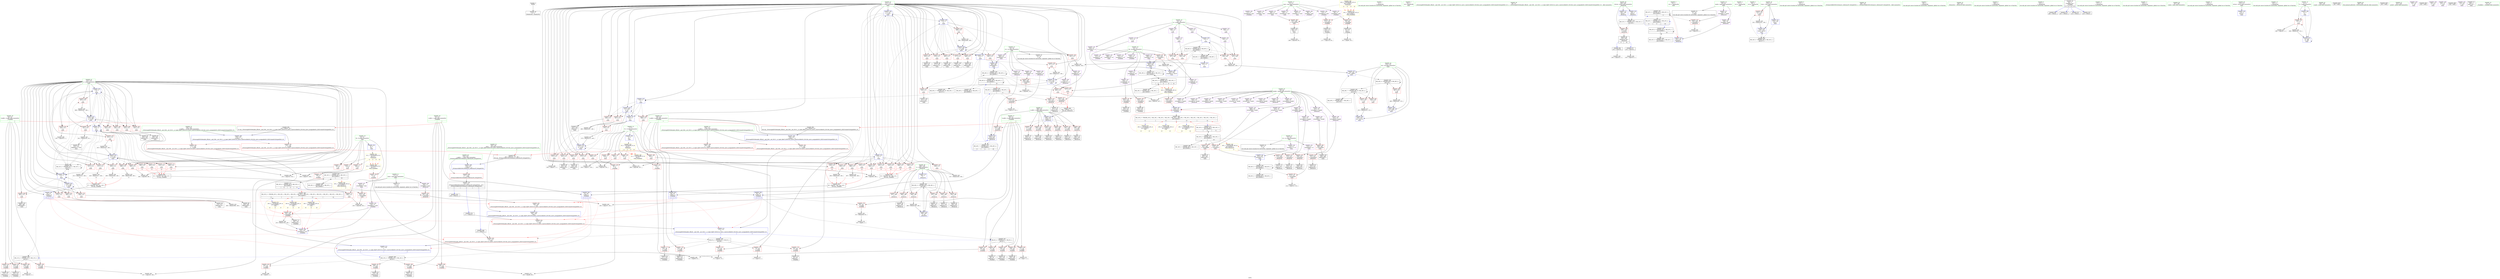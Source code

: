 digraph "SVFG" {
	label="SVFG";

	Node0x55cbc52cd7f0 [shape=record,color=grey,label="{NodeID: 0\nNullPtr}"];
	Node0x55cbc52cd7f0 -> Node0x55cbc52dbb20[style=solid];
	Node0x55cbc5374410 [shape=record,color=black,label="{NodeID: 692\n47 = PHI(399, 406, 412, 418, )\n3rd arg _Z3addiiii }"];
	Node0x55cbc5374410 -> Node0x55cbc5315390[style=solid];
	Node0x55cbc53422c0 [shape=record,color=black,label="{NodeID: 526\nMR_20V_3 = PHI(MR_20V_4, MR_20V_2, )\npts\{230000 \}\n|{|<s3>18}}"];
	Node0x55cbc53422c0 -> Node0x55cbc5314800[style=dashed];
	Node0x55cbc53422c0 -> Node0x55cbc5336ec0[style=dashed];
	Node0x55cbc53422c0 -> Node0x55cbc533dcc0[style=dashed];
	Node0x55cbc53422c0:s3 -> Node0x55cbc5349240[style=dashed,color=red];
	Node0x55cbc531f690 [shape=record,color=grey,label="{NodeID: 443\n427 = Binary(426, 146, )\n}"];
	Node0x55cbc531f690 -> Node0x55cbc5316cc0[style=solid];
	Node0x55cbc5313ca0 [shape=record,color=red,label="{NodeID: 277\n448\<--274\n\<--j\nmain\n}"];
	Node0x55cbc5313ca0 -> Node0x55cbc5321190[style=solid];
	Node0x55cbc5307ad0 [shape=record,color=red,label="{NodeID: 194\n115\<--114\n\<--arrayidx22\n_Z3addiiii\n}"];
	Node0x55cbc5307ad0 -> Node0x55cbc5305cc0[style=solid];
	Node0x55cbc52db690 [shape=record,color=purple,label="{NodeID: 111\n303\<--11\narraydecay\<--mat\nmain\n}"];
	Node0x55cbc52eead0 [shape=record,color=green,label="{NodeID: 28\n52\<--53\nc.addr\<--c.addr_field_insensitive\n_Z3addiiii\n|{|<s5>1}}"];
	Node0x55cbc52eead0 -> Node0x55cbc530d1b0[style=solid];
	Node0x55cbc52eead0 -> Node0x55cbc530d280[style=solid];
	Node0x55cbc52eead0 -> Node0x55cbc530d350[style=solid];
	Node0x55cbc52eead0 -> Node0x55cbc530d420[style=solid];
	Node0x55cbc52eead0 -> Node0x55cbc53152c0[style=solid];
	Node0x55cbc52eead0:s5 -> Node0x55cbc5374760[style=solid,color=red];
	Node0x55cbc53496d0 [shape=record,color=yellow,style=double,label="{NodeID: 554\n4V_1 = ENCHI(MR_4V_0)\npts\{10 \}\nFun[main]|{|<s3>11|<s4>12|<s5>13|<s6>14}}"];
	Node0x55cbc53496d0 -> Node0x55cbc530c650[style=dashed];
	Node0x55cbc53496d0 -> Node0x55cbc530c720[style=dashed];
	Node0x55cbc53496d0 -> Node0x55cbc530c7f0[style=dashed];
	Node0x55cbc53496d0:s3 -> Node0x55cbc534a420[style=dashed,color=red];
	Node0x55cbc53496d0:s4 -> Node0x55cbc534a420[style=dashed,color=red];
	Node0x55cbc53496d0:s5 -> Node0x55cbc534a420[style=dashed,color=red];
	Node0x55cbc53496d0:s6 -> Node0x55cbc534a420[style=dashed,color=red];
	Node0x55cbc5322090 [shape=record,color=grey,label="{NodeID: 471\n103 = cmp(102, 5, )\n}"];
	Node0x55cbc5315390 [shape=record,color=blue,label="{NodeID: 305\n54\<--47\nd.addr\<--d\n_Z3addiiii\n|{|<s1>2|<s2>2|<s3>2|<s4>2}}"];
	Node0x55cbc5315390 -> Node0x55cbc533cdc0[style=dashed];
	Node0x55cbc5315390:s1 -> Node0x55cbc5308220[style=dashed,color=red];
	Node0x55cbc5315390:s2 -> Node0x55cbc53082f0[style=dashed,color=red];
	Node0x55cbc5315390:s3 -> Node0x55cbc53083c0[style=dashed,color=red];
	Node0x55cbc5315390:s4 -> Node0x55cbc5315940[style=dashed,color=red];
	Node0x55cbc5309190 [shape=record,color=red,label="{NodeID: 222\n213\<--212\n\<--arrayidx8\n_Z6searchi\n}"];
	Node0x55cbc5309190 -> Node0x55cbc5320410[style=solid];
	Node0x55cbc530ac50 [shape=record,color=purple,label="{NodeID: 139\n457\<--19\narrayidx64\<--graph\nmain\n}"];
	Node0x55cbc53058b0 [shape=record,color=black,label="{NodeID: 56\n85\<--84\nidxprom\<--\n_Z3addiiii\n}"];
	Node0x55cbc5350930 [shape=record,color=yellow,style=double,label="{NodeID: 665\n20V_7 = CSCHI(MR_20V_6)\npts\{230000 \}\nCS[]|{<s0>14|<s1>14|<s2>14}}"];
	Node0x55cbc5350930:s0 -> Node0x55cbc5307e10[style=dashed,color=red];
	Node0x55cbc5350930:s1 -> Node0x55cbc5315460[style=dashed,color=red];
	Node0x55cbc5350930:s2 -> Node0x55cbc5339bc0[style=dashed,color=red];
	Node0x55cbc5339bc0 [shape=record,color=black,label="{NodeID: 499\nMR_20V_3 = PHI(MR_20V_2, MR_20V_1, MR_20V_1, MR_20V_1, MR_20V_1, MR_20V_1, MR_20V_1, MR_20V_1, MR_20V_1, MR_20V_1, MR_20V_1, )\npts\{230000 \}\n|{<s0>11|<s1>12|<s2>13|<s3>14}}"];
	Node0x55cbc5339bc0:s0 -> Node0x55cbc5351230[style=dashed,color=blue];
	Node0x55cbc5339bc0:s1 -> Node0x55cbc53506f0[style=dashed,color=blue];
	Node0x55cbc5339bc0:s2 -> Node0x55cbc5350930[style=dashed,color=blue];
	Node0x55cbc5339bc0:s3 -> Node0x55cbc533dcc0[style=dashed,color=blue];
	Node0x55cbc5316a50 [shape=record,color=blue,label="{NodeID: 333\n272\<--5\ni\<--\nmain\n}"];
	Node0x55cbc5316a50 -> Node0x55cbc5311cf0[style=dashed];
	Node0x55cbc5316a50 -> Node0x55cbc5311dc0[style=dashed];
	Node0x55cbc5316a50 -> Node0x55cbc5311e90[style=dashed];
	Node0x55cbc5316a50 -> Node0x55cbc5311f60[style=dashed];
	Node0x55cbc5316a50 -> Node0x55cbc5312030[style=dashed];
	Node0x55cbc5316a50 -> Node0x55cbc5312100[style=dashed];
	Node0x55cbc5316a50 -> Node0x55cbc53121d0[style=dashed];
	Node0x55cbc5316a50 -> Node0x55cbc53122a0[style=dashed];
	Node0x55cbc5316a50 -> Node0x55cbc5312370[style=dashed];
	Node0x55cbc5316a50 -> Node0x55cbc5312440[style=dashed];
	Node0x55cbc5316a50 -> Node0x55cbc5316cc0[style=dashed];
	Node0x55cbc5316a50 -> Node0x55cbc5316e60[style=dashed];
	Node0x55cbc53126b0 [shape=record,color=red,label="{NodeID: 250\n455\<--272\n\<--i\nmain\n}"];
	Node0x55cbc53126b0 -> Node0x55cbc5307860[style=solid];
	Node0x55cbc530c310 [shape=record,color=red,label="{NodeID: 167\n331\<--7\n\<--N\nmain\n}"];
	Node0x55cbc530c310 -> Node0x55cbc5321610[style=solid];
	Node0x55cbc5306f70 [shape=record,color=black,label="{NodeID: 84\n250\<--249\nidxprom27\<--\n_Z6searchi\n}"];
	Node0x55cbc52f5fc0 [shape=record,color=green,label="{NodeID: 1\n5\<--1\n\<--dummyObj\nCan only get source location for instruction, argument, global var or function.}"];
	Node0x55cbc5374610 [shape=record,color=black,label="{NodeID: 693\n154 = PHI(48, 50, )\n0th arg _ZSt4swapIiENSt9enable_ifIXsr6__and_ISt6__not_ISt15__is_tuple_likeIT_EESt21is_move_constructibleIS3_ESt18is_move_assignableIS3_EEE5valueEvE4typeERS3_SC_ }"];
	Node0x55cbc5374610 -> Node0x55cbc5315600[style=solid];
	Node0x55cbc531f810 [shape=record,color=grey,label="{NodeID: 444\n356 = Binary(355, 146, )\n}"];
	Node0x55cbc531f810 -> Node0x55cbc5316710[style=solid];
	Node0x55cbc5313d70 [shape=record,color=red,label="{NodeID: 278\n458\<--274\n\<--j\nmain\n}"];
	Node0x55cbc5313d70 -> Node0x55cbc5304cf0[style=solid];
	Node0x55cbc5307ba0 [shape=record,color=red,label="{NodeID: 195\n125\<--124\n\<--arrayidx29\n_Z3addiiii\n}"];
	Node0x55cbc5307ba0 -> Node0x55cbc5315530[style=solid];
	Node0x55cbc52db760 [shape=record,color=purple,label="{NodeID: 112\n343\<--11\narrayidx17\<--mat\nmain\n}"];
	Node0x55cbc52eeba0 [shape=record,color=green,label="{NodeID: 29\n54\<--55\nd.addr\<--d.addr_field_insensitive\n_Z3addiiii\n|{|<s5>2}}"];
	Node0x55cbc52eeba0 -> Node0x55cbc530d4f0[style=solid];
	Node0x55cbc52eeba0 -> Node0x55cbc530d5c0[style=solid];
	Node0x55cbc52eeba0 -> Node0x55cbc530d690[style=solid];
	Node0x55cbc52eeba0 -> Node0x55cbc5307930[style=solid];
	Node0x55cbc52eeba0 -> Node0x55cbc5315390[style=solid];
	Node0x55cbc52eeba0:s5 -> Node0x55cbc5374760[style=solid,color=red];
	Node0x55cbc5322210 [shape=record,color=grey,label="{NodeID: 472\n100 = cmp(98, 99, )\n}"];
	Node0x55cbc5315460 [shape=record,color=blue,label="{NodeID: 306\n143\<--145\narrayidx41\<--inc\n_Z3addiiii\n}"];
	Node0x55cbc5315460 -> Node0x55cbc5339bc0[style=dashed];
	Node0x55cbc5309260 [shape=record,color=red,label="{NodeID: 223\n223\<--222\n\<--arrayidx13\n_Z6searchi\n}"];
	Node0x55cbc5309260 -> Node0x55cbc5306a90[style=solid];
	Node0x55cbc530ad20 [shape=record,color=purple,label="{NodeID: 140\n460\<--19\narrayidx66\<--graph\nmain\n}"];
	Node0x55cbc530ad20 -> Node0x55cbc53148d0[style=solid];
	Node0x55cbc5305980 [shape=record,color=black,label="{NodeID: 57\n88\<--87\nidxprom7\<--\n_Z3addiiii\n}"];
	Node0x55cbc533a0c0 [shape=record,color=black,label="{NodeID: 500\nMR_36V_3 = PHI(MR_36V_4, MR_36V_2, )\npts\{189 \}\n}"];
	Node0x55cbc533a0c0 -> Node0x55cbc5308b10[style=dashed];
	Node0x55cbc533a0c0 -> Node0x55cbc5308be0[style=dashed];
	Node0x55cbc533a0c0 -> Node0x55cbc5308cb0[style=dashed];
	Node0x55cbc533a0c0 -> Node0x55cbc5308d80[style=dashed];
	Node0x55cbc533a0c0 -> Node0x55cbc5308e50[style=dashed];
	Node0x55cbc533a0c0 -> Node0x55cbc5308f20[style=dashed];
	Node0x55cbc533a0c0 -> Node0x55cbc5315e20[style=dashed];
	Node0x55cbc5316b20 [shape=record,color=blue,label="{NodeID: 334\n274\<--5\nj\<--\nmain\n}"];
	Node0x55cbc5316b20 -> Node0x55cbc5313480[style=dashed];
	Node0x55cbc5316b20 -> Node0x55cbc5313550[style=dashed];
	Node0x55cbc5316b20 -> Node0x55cbc5313620[style=dashed];
	Node0x55cbc5316b20 -> Node0x55cbc53136f0[style=dashed];
	Node0x55cbc5316b20 -> Node0x55cbc53137c0[style=dashed];
	Node0x55cbc5316b20 -> Node0x55cbc5313890[style=dashed];
	Node0x55cbc5316b20 -> Node0x55cbc5313960[style=dashed];
	Node0x55cbc5316b20 -> Node0x55cbc5313a30[style=dashed];
	Node0x55cbc5316b20 -> Node0x55cbc5313b00[style=dashed];
	Node0x55cbc5316b20 -> Node0x55cbc5313bd0[style=dashed];
	Node0x55cbc5316b20 -> Node0x55cbc5316b20[style=dashed];
	Node0x55cbc5316b20 -> Node0x55cbc5316bf0[style=dashed];
	Node0x55cbc5316b20 -> Node0x55cbc5316f30[style=dashed];
	Node0x55cbc5316b20 -> Node0x55cbc53350c0[style=dashed];
	Node0x55cbc5312780 [shape=record,color=red,label="{NodeID: 251\n470\<--272\n\<--i\nmain\n}"];
	Node0x55cbc5312780 -> Node0x55cbc5304e90[style=solid];
	Node0x55cbc530c3e0 [shape=record,color=red,label="{NodeID: 168\n385\<--7\n\<--N\nmain\n}"];
	Node0x55cbc530c3e0 -> Node0x55cbc5320590[style=solid];
	Node0x55cbc5307040 [shape=record,color=black,label="{NodeID: 85\n253\<--252\nidxprom29\<--\n_Z6searchi\n}"];
	Node0x55cbc52e5210 [shape=record,color=green,label="{NodeID: 2\n33\<--1\n.str\<--dummyObj\nGlob }"];
	Node0x55cbc5374760 [shape=record,color=black,label="{NodeID: 694\n155 = PHI(52, 54, )\n1st arg _ZSt4swapIiENSt9enable_ifIXsr6__and_ISt6__not_ISt15__is_tuple_likeIT_EESt21is_move_constructibleIS3_ESt18is_move_assignableIS3_EEE5valueEvE4typeERS3_SC_ }"];
	Node0x55cbc5374760 -> Node0x55cbc53156d0[style=solid];
	Node0x55cbc531f990 [shape=record,color=grey,label="{NodeID: 445\n352 = Binary(351, 62, )\n}"];
	Node0x55cbc531f990 -> Node0x55cbc5307520[style=solid];
	Node0x55cbc5313e40 [shape=record,color=red,label="{NodeID: 279\n473\<--274\n\<--j\nmain\n}"];
	Node0x55cbc5313e40 -> Node0x55cbc5304f60[style=solid];
	Node0x55cbc5307c70 [shape=record,color=red,label="{NodeID: 196\n132\<--131\n\<--arrayidx33\n_Z3addiiii\n}"];
	Node0x55cbc5307c70 -> Node0x55cbc53060d0[style=solid];
	Node0x55cbc52db830 [shape=record,color=purple,label="{NodeID: 113\n346\<--11\narrayidx19\<--mat\nmain\n}"];
	Node0x55cbc52db830 -> Node0x55cbc53143f0[style=solid];
	Node0x55cbc52eec70 [shape=record,color=green,label="{NodeID: 30\n66\<--67\n_ZSt4swapIiENSt9enable_ifIXsr6__and_ISt6__not_ISt15__is_tuple_likeIT_EESt21is_move_constructibleIS3_ESt18is_move_assignableIS3_EEE5valueEvE4typeERS3_SC_\<--_ZSt4swapIiENSt9enable_ifIXsr6__and_ISt6__not_ISt15__is_tuple_likeIT_EESt21is_move_constructibleIS3_ESt18is_move_assignableIS3_EEE5valueEvE4typeERS3_SC__field_insensitive\n}"];
	Node0x55cbc5322390 [shape=record,color=grey,label="{NodeID: 473\n75 = cmp(73, 74, )\n}"];
	Node0x55cbc5315530 [shape=record,color=blue,label="{NodeID: 307\n149\<--125\narrayidx43\<--\n_Z3addiiii\n}"];
	Node0x55cbc5315530 -> Node0x55cbc53396c0[style=dashed];
	Node0x55cbc5309330 [shape=record,color=red,label="{NodeID: 224\n226\<--225\n\<--arrayidx15\n_Z6searchi\n}"];
	Node0x55cbc5309330 -> Node0x55cbc5306b60[style=solid];
	Node0x55cbc530adf0 [shape=record,color=purple,label="{NodeID: 141\n472\<--19\narrayidx73\<--graph\nmain\n}"];
	Node0x55cbc5305a50 [shape=record,color=black,label="{NodeID: 58\n91\<--90\nconv\<--\n_Z3addiiii\n}"];
	Node0x55cbc5305a50 -> Node0x55cbc5322c90[style=solid];
	Node0x55cbc533a5c0 [shape=record,color=black,label="{NodeID: 501\nMR_40V_2 = PHI(MR_40V_5, MR_40V_1, )\npts\{260000 \}\n|{|<s6>6}}"];
	Node0x55cbc533a5c0 -> Node0x55cbc5309190[style=dashed];
	Node0x55cbc533a5c0 -> Node0x55cbc5309330[style=dashed];
	Node0x55cbc533a5c0 -> Node0x55cbc53095a0[style=dashed];
	Node0x55cbc533a5c0 -> Node0x55cbc5315c80[style=dashed];
	Node0x55cbc533a5c0 -> Node0x55cbc533a5c0[style=dashed];
	Node0x55cbc533a5c0 -> Node0x55cbc533e6c0[style=dashed];
	Node0x55cbc533a5c0:s6 -> Node0x55cbc533a5c0[style=dashed,color=red];
	Node0x55cbc5316bf0 [shape=record,color=blue,label="{NodeID: 335\n274\<--422\nj\<--inc49\nmain\n}"];
	Node0x55cbc5316bf0 -> Node0x55cbc5313480[style=dashed];
	Node0x55cbc5316bf0 -> Node0x55cbc5313550[style=dashed];
	Node0x55cbc5316bf0 -> Node0x55cbc5313620[style=dashed];
	Node0x55cbc5316bf0 -> Node0x55cbc53136f0[style=dashed];
	Node0x55cbc5316bf0 -> Node0x55cbc53137c0[style=dashed];
	Node0x55cbc5316bf0 -> Node0x55cbc5313890[style=dashed];
	Node0x55cbc5316bf0 -> Node0x55cbc5313960[style=dashed];
	Node0x55cbc5316bf0 -> Node0x55cbc5313a30[style=dashed];
	Node0x55cbc5316bf0 -> Node0x55cbc5313b00[style=dashed];
	Node0x55cbc5316bf0 -> Node0x55cbc5313bd0[style=dashed];
	Node0x55cbc5316bf0 -> Node0x55cbc5316b20[style=dashed];
	Node0x55cbc5316bf0 -> Node0x55cbc5316bf0[style=dashed];
	Node0x55cbc5316bf0 -> Node0x55cbc5316f30[style=dashed];
	Node0x55cbc5316bf0 -> Node0x55cbc53350c0[style=dashed];
	Node0x55cbc5312850 [shape=record,color=red,label="{NodeID: 252\n477\<--272\n\<--i\nmain\n}"];
	Node0x55cbc5312850 -> Node0x55cbc5305030[style=solid];
	Node0x55cbc530c4b0 [shape=record,color=red,label="{NodeID: 169\n81\<--9\n\<--M\n_Z3addiiii\n}"];
	Node0x55cbc530c4b0 -> Node0x55cbc5322e10[style=solid];
	Node0x55cbc5307110 [shape=record,color=black,label="{NodeID: 86\n182\<--265\n_Z6searchi_ret\<--\n_Z6searchi\n|{<s0>6|<s1>18}}"];
	Node0x55cbc5307110:s0 -> Node0x55cbc53732a0[style=solid,color=blue];
	Node0x55cbc5307110:s1 -> Node0x55cbc5372d10[style=solid,color=blue];
	Node0x55cbc52ce030 [shape=record,color=green,label="{NodeID: 3\n35\<--1\n.str.1\<--dummyObj\nGlob }"];
	Node0x55cbc531fb10 [shape=record,color=grey,label="{NodeID: 446\n434 = Binary(431, 433, )\n}"];
	Node0x55cbc531fb10 -> Node0x55cbc5316d90[style=solid];
	Node0x55cbc5313f10 [shape=record,color=red,label="{NodeID: 280\n485\<--274\n\<--j\nmain\n}"];
	Node0x55cbc5313f10 -> Node0x55cbc53051d0[style=solid];
	Node0x55cbc5307d40 [shape=record,color=red,label="{NodeID: 197\n141\<--140\n\<--arrayidx39\n_Z3addiiii\n}"];
	Node0x55cbc5307d40 -> Node0x55cbc5306340[style=solid];
	Node0x55cbc52db900 [shape=record,color=purple,label="{NodeID: 114\n121\<--13\narrayidx27\<--id\n_Z3addiiii\n}"];
	Node0x55cbc52eca60 [shape=record,color=green,label="{NodeID: 31\n156\<--157\n__a.addr\<--__a.addr_field_insensitive\n_ZSt4swapIiENSt9enable_ifIXsr6__and_ISt6__not_ISt15__is_tuple_likeIT_EESt21is_move_constructibleIS3_ESt18is_move_assignableIS3_EEE5valueEvE4typeERS3_SC_\n}"];
	Node0x55cbc52eca60 -> Node0x55cbc5307ee0[style=solid];
	Node0x55cbc52eca60 -> Node0x55cbc5307fb0[style=solid];
	Node0x55cbc52eca60 -> Node0x55cbc5315600[style=solid];
	Node0x55cbc5322510 [shape=record,color=grey,label="{NodeID: 474\n514 = cmp(513, 215, )\n}"];
	Node0x55cbc5315600 [shape=record,color=blue,label="{NodeID: 308\n156\<--154\n__a.addr\<--__a\n_ZSt4swapIiENSt9enable_ifIXsr6__and_ISt6__not_ISt15__is_tuple_likeIT_EESt21is_move_constructibleIS3_ESt18is_move_assignableIS3_EEE5valueEvE4typeERS3_SC_\n}"];
	Node0x55cbc5315600 -> Node0x55cbc5307ee0[style=dashed];
	Node0x55cbc5315600 -> Node0x55cbc5307fb0[style=dashed];
	Node0x55cbc5309400 [shape=record,color=red,label="{NodeID: 225\n229\<--228\n\<--arrayidx17\n_Z6searchi\n}"];
	Node0x55cbc5309400 -> Node0x55cbc5322f90[style=solid];
	Node0x55cbc530aec0 [shape=record,color=purple,label="{NodeID: 142\n475\<--19\narrayidx75\<--graph\nmain\n}"];
	Node0x55cbc530aec0 -> Node0x55cbc5314a70[style=solid];
	Node0x55cbc5305b20 [shape=record,color=black,label="{NodeID: 59\n110\<--109\nidxprom19\<--\n_Z3addiiii\n}"];
	Node0x55cbc533aac0 [shape=record,color=black,label="{NodeID: 502\nMR_42V_3 = PHI(MR_42V_5, MR_42V_2, )\npts\{320000 \}\n|{|<s3>6}}"];
	Node0x55cbc533aac0 -> Node0x55cbc5309400[style=dashed];
	Node0x55cbc533aac0 -> Node0x55cbc533aac0[style=dashed];
	Node0x55cbc533aac0 -> Node0x55cbc533ebc0[style=dashed];
	Node0x55cbc533aac0:s3 -> Node0x55cbc5315ae0[style=dashed,color=red];
	Node0x55cbc5316cc0 [shape=record,color=blue,label="{NodeID: 336\n272\<--427\ni\<--inc52\nmain\n}"];
	Node0x55cbc5316cc0 -> Node0x55cbc5311cf0[style=dashed];
	Node0x55cbc5316cc0 -> Node0x55cbc5311dc0[style=dashed];
	Node0x55cbc5316cc0 -> Node0x55cbc5311e90[style=dashed];
	Node0x55cbc5316cc0 -> Node0x55cbc5311f60[style=dashed];
	Node0x55cbc5316cc0 -> Node0x55cbc5312030[style=dashed];
	Node0x55cbc5316cc0 -> Node0x55cbc5312100[style=dashed];
	Node0x55cbc5316cc0 -> Node0x55cbc53121d0[style=dashed];
	Node0x55cbc5316cc0 -> Node0x55cbc53122a0[style=dashed];
	Node0x55cbc5316cc0 -> Node0x55cbc5312370[style=dashed];
	Node0x55cbc5316cc0 -> Node0x55cbc5312440[style=dashed];
	Node0x55cbc5316cc0 -> Node0x55cbc5316cc0[style=dashed];
	Node0x55cbc5316cc0 -> Node0x55cbc5316e60[style=dashed];
	Node0x55cbc5312920 [shape=record,color=red,label="{NodeID: 253\n481\<--272\n\<--i\nmain\n}"];
	Node0x55cbc5312920 -> Node0x55cbc53171a0[style=solid];
	Node0x55cbc530c580 [shape=record,color=red,label="{NodeID: 170\n106\<--9\n\<--M\n_Z3addiiii\n}"];
	Node0x55cbc530c580 -> Node0x55cbc5321310[style=solid];
	Node0x55cbc53071e0 [shape=record,color=black,label="{NodeID: 87\n301\<--300\nidxprom\<--\nmain\n}"];
	Node0x55cbc52ce0c0 [shape=record,color=green,label="{NodeID: 4\n37\<--1\n.str.2\<--dummyObj\nGlob }"];
	Node0x55cbc531fc90 [shape=record,color=grey,label="{NodeID: 447\n308 = Binary(307, 146, )\n}"];
	Node0x55cbc531fc90 -> Node0x55cbc5316300[style=solid];
	Node0x55cbc5313fe0 [shape=record,color=red,label="{NodeID: 281\n494\<--274\n\<--j\nmain\n}"];
	Node0x55cbc5313fe0 -> Node0x55cbc531e010[style=solid];
	Node0x55cbc5307e10 [shape=record,color=red,label="{NodeID: 198\n144\<--143\n\<--arrayidx41\n_Z3addiiii\n}"];
	Node0x55cbc5307e10 -> Node0x55cbc5306410[style=solid];
	Node0x55cbc5307e10 -> Node0x55cbc531f210[style=solid];
	Node0x55cbc5309950 [shape=record,color=purple,label="{NodeID: 115\n124\<--13\narrayidx29\<--id\n_Z3addiiii\n}"];
	Node0x55cbc5309950 -> Node0x55cbc5307ba0[style=solid];
	Node0x55cbc52ecb30 [shape=record,color=green,label="{NodeID: 32\n158\<--159\n__b.addr\<--__b.addr_field_insensitive\n_ZSt4swapIiENSt9enable_ifIXsr6__and_ISt6__not_ISt15__is_tuple_likeIT_EESt21is_move_constructibleIS3_ESt18is_move_assignableIS3_EEE5valueEvE4typeERS3_SC_\n}"];
	Node0x55cbc52ecb30 -> Node0x55cbc5308080[style=solid];
	Node0x55cbc52ecb30 -> Node0x55cbc5308150[style=solid];
	Node0x55cbc52ecb30 -> Node0x55cbc53156d0[style=solid];
	Node0x55cbc5322690 [shape=record,color=grey,label="{NodeID: 475\n78 = cmp(77, 5, )\n}"];
	Node0x55cbc53156d0 [shape=record,color=blue,label="{NodeID: 309\n158\<--155\n__b.addr\<--__b\n_ZSt4swapIiENSt9enable_ifIXsr6__and_ISt6__not_ISt15__is_tuple_likeIT_EESt21is_move_constructibleIS3_ESt18is_move_assignableIS3_EEE5valueEvE4typeERS3_SC_\n}"];
	Node0x55cbc53156d0 -> Node0x55cbc5308080[style=dashed];
	Node0x55cbc53156d0 -> Node0x55cbc5308150[style=dashed];
	Node0x55cbc53094d0 [shape=record,color=red,label="{NodeID: 226\n238\<--237\n\<--arrayidx21\n_Z6searchi\n}"];
	Node0x55cbc53094d0 -> Node0x55cbc5306dd0[style=solid];
	Node0x55cbc530af90 [shape=record,color=purple,label="{NodeID: 143\n484\<--19\narrayidx79\<--graph\nmain\n}"];
	Node0x55cbc5305bf0 [shape=record,color=black,label="{NodeID: 60\n113\<--112\nidxprom21\<--\n_Z3addiiii\n}"];
	Node0x55cbc5316d90 [shape=record,color=blue,label="{NodeID: 337\n278\<--434\nret\<--add54\nmain\n}"];
	Node0x55cbc5316d90 -> Node0x55cbc53466d0[style=dashed];
	Node0x55cbc53129f0 [shape=record,color=red,label="{NodeID: 254\n482\<--272\n\<--i\nmain\n}"];
	Node0x55cbc53129f0 -> Node0x55cbc5305100[style=solid];
	Node0x55cbc530c650 [shape=record,color=red,label="{NodeID: 171\n324\<--9\n\<--M\nmain\n}"];
	Node0x55cbc530c650 -> Node0x55cbc5321910[style=solid];
	Node0x55cbc53072b0 [shape=record,color=black,label="{NodeID: 88\n342\<--341\nidxprom16\<--\nmain\n}"];
	Node0x55cbc52cde50 [shape=record,color=green,label="{NodeID: 5\n39\<--1\n.str.3\<--dummyObj\nGlob }"];
	Node0x55cbc531fe10 [shape=record,color=grey,label="{NodeID: 448\n260 = Binary(259, 146, )\n}"];
	Node0x55cbc531fe10 -> Node0x55cbc5315e20[style=solid];
	Node0x55cbc53140b0 [shape=record,color=red,label="{NodeID: 282\n531\<--276\n\<--Case\nmain\n}"];
	Node0x55cbc53140b0 -> Node0x55cbc531e190[style=solid];
	Node0x55cbc5307ee0 [shape=record,color=red,label="{NodeID: 199\n164\<--156\n\<--__a.addr\n_ZSt4swapIiENSt9enable_ifIXsr6__and_ISt6__not_ISt15__is_tuple_likeIT_EESt21is_move_constructibleIS3_ESt18is_move_assignableIS3_EEE5valueEvE4typeERS3_SC_\n|{<s0>3}}"];
	Node0x55cbc5307ee0:s0 -> Node0x55cbc5373860[style=solid,color=red];
	Node0x55cbc53099e0 [shape=record,color=purple,label="{NodeID: 116\n128\<--13\narrayidx31\<--id\n_Z3addiiii\n}"];
	Node0x55cbc52ecc00 [shape=record,color=green,label="{NodeID: 33\n160\<--161\n__tmp\<--__tmp_field_insensitive\n_ZSt4swapIiENSt9enable_ifIXsr6__and_ISt6__not_ISt15__is_tuple_likeIT_EESt21is_move_constructibleIS3_ESt18is_move_assignableIS3_EEE5valueEvE4typeERS3_SC_\n|{|<s1>5}}"];
	Node0x55cbc52ecc00 -> Node0x55cbc53157a0[style=solid];
	Node0x55cbc52ecc00:s1 -> Node0x55cbc5373860[style=solid,color=red];
	Node0x55cbc5322810 [shape=record,color=grey,label="{NodeID: 476\n63 = cmp(61, 5, )\n}"];
	Node0x55cbc53157a0 [shape=record,color=blue,label="{NodeID: 310\n160\<--168\n__tmp\<--\n_ZSt4swapIiENSt9enable_ifIXsr6__and_ISt6__not_ISt15__is_tuple_likeIT_EESt21is_move_constructibleIS3_ESt18is_move_assignableIS3_EEE5valueEvE4typeERS3_SC_\n}"];
	Node0x55cbc53157a0 -> Node0x55cbc53082f0[style=dashed];
	Node0x55cbc53157a0 -> Node0x55cbc53083c0[style=dashed];
	Node0x55cbc53095a0 [shape=record,color=red,label="{NodeID: 227\n241\<--240\n\<--arrayidx23\n_Z6searchi\n|{<s0>6}}"];
	Node0x55cbc53095a0:s0 -> Node0x55cbc5373c00[style=solid,color=red];
	Node0x55cbc530b060 [shape=record,color=purple,label="{NodeID: 144\n487\<--19\narrayidx81\<--graph\nmain\n}"];
	Node0x55cbc530b060 -> Node0x55cbc5314b40[style=solid];
	Node0x55cbc5305cc0 [shape=record,color=black,label="{NodeID: 61\n116\<--115\nconv23\<--\n_Z3addiiii\n}"];
	Node0x55cbc5305cc0 -> Node0x55cbc5321010[style=solid];
	Node0x55cbc5316e60 [shape=record,color=blue,label="{NodeID: 338\n272\<--5\ni\<--\nmain\n}"];
	Node0x55cbc5316e60 -> Node0x55cbc5312510[style=dashed];
	Node0x55cbc5316e60 -> Node0x55cbc53125e0[style=dashed];
	Node0x55cbc5316e60 -> Node0x55cbc53126b0[style=dashed];
	Node0x55cbc5316e60 -> Node0x55cbc5312780[style=dashed];
	Node0x55cbc5316e60 -> Node0x55cbc5312850[style=dashed];
	Node0x55cbc5316e60 -> Node0x55cbc5312920[style=dashed];
	Node0x55cbc5316e60 -> Node0x55cbc53129f0[style=dashed];
	Node0x55cbc5316e60 -> Node0x55cbc5312ac0[style=dashed];
	Node0x55cbc5316e60 -> Node0x55cbc5317340[style=dashed];
	Node0x55cbc5316e60 -> Node0x55cbc5317410[style=dashed];
	Node0x55cbc5312ac0 [shape=record,color=red,label="{NodeID: 255\n499\<--272\n\<--i\nmain\n}"];
	Node0x55cbc5312ac0 -> Node0x55cbc531e790[style=solid];
	Node0x55cbc530c720 [shape=record,color=red,label="{NodeID: 172\n338\<--9\n\<--M\nmain\n}"];
	Node0x55cbc530c720 -> Node0x55cbc5321a90[style=solid];
	Node0x55cbc5307380 [shape=record,color=black,label="{NodeID: 89\n345\<--344\nidxprom18\<--\nmain\n}"];
	Node0x55cbc52cdee0 [shape=record,color=green,label="{NodeID: 6\n62\<--1\n\<--dummyObj\nCan only get source location for instruction, argument, global var or function.}"];
	Node0x55cbc531ff90 [shape=record,color=grey,label="{NodeID: 449\n404 = Binary(403, 146, )\n|{<s0>12}}"];
	Node0x55cbc531ff90:s0 -> Node0x55cbc5374210[style=solid,color=red];
	Node0x55cbc5314180 [shape=record,color=red,label="{NodeID: 283\n467\<--278\n\<--ret\nmain\n}"];
	Node0x55cbc5314180 -> Node0x55cbc531ef10[style=solid];
	Node0x55cbc5307fb0 [shape=record,color=red,label="{NodeID: 200\n173\<--156\n\<--__a.addr\n_ZSt4swapIiENSt9enable_ifIXsr6__and_ISt6__not_ISt15__is_tuple_likeIT_EESt21is_move_constructibleIS3_ESt18is_move_assignableIS3_EEE5valueEvE4typeERS3_SC_\n}"];
	Node0x55cbc5307fb0 -> Node0x55cbc5315870[style=solid];
	Node0x55cbc5309a70 [shape=record,color=purple,label="{NodeID: 117\n131\<--13\narrayidx33\<--id\n_Z3addiiii\n}"];
	Node0x55cbc5309a70 -> Node0x55cbc5307c70[style=solid];
	Node0x55cbc52eccd0 [shape=record,color=green,label="{NodeID: 34\n166\<--167\n_ZSt4moveIRiEONSt16remove_referenceIT_E4typeEOS2_\<--_ZSt4moveIRiEONSt16remove_referenceIT_E4typeEOS2__field_insensitive\n}"];
	Node0x55cbc5349c10 [shape=record,color=yellow,style=double,label="{NodeID: 560\n14V_1 = ENCHI(MR_14V_0)\npts\{120000 \}\nFun[main]|{|<s1>11|<s2>12|<s3>13|<s4>14}}"];
	Node0x55cbc5349c10 -> Node0x55cbc53143f0[style=dashed];
	Node0x55cbc5349c10:s1 -> Node0x55cbc534a880[style=dashed,color=red];
	Node0x55cbc5349c10:s2 -> Node0x55cbc534a880[style=dashed,color=red];
	Node0x55cbc5349c10:s3 -> Node0x55cbc534a880[style=dashed,color=red];
	Node0x55cbc5349c10:s4 -> Node0x55cbc534a880[style=dashed,color=red];
	Node0x55cbc5322990 [shape=record,color=grey,label="{NodeID: 477\n71 = cmp(70, 5, )\n}"];
	Node0x55cbc5315870 [shape=record,color=blue,label="{NodeID: 311\n173\<--172\n\<--\n_ZSt4swapIiENSt9enable_ifIXsr6__and_ISt6__not_ISt15__is_tuple_likeIT_EESt21is_move_constructibleIS3_ESt18is_move_assignableIS3_EEE5valueEvE4typeERS3_SC_\n|{|<s1>1|<s2>2}}"];
	Node0x55cbc5315870 -> Node0x55cbc53083c0[style=dashed];
	Node0x55cbc5315870:s1 -> Node0x55cbc533bec0[style=dashed,color=blue];
	Node0x55cbc5315870:s2 -> Node0x55cbc533c3c0[style=dashed,color=blue];
	Node0x55cbc5309670 [shape=record,color=red,label="{NodeID: 228\n252\<--251\n\<--arrayidx28\n_Z6searchi\n}"];
	Node0x55cbc5309670 -> Node0x55cbc5307040[style=solid];
	Node0x55cbc530b130 [shape=record,color=purple,label="{NodeID: 145\n143\<--21\narrayidx41\<--num\n_Z3addiiii\n}"];
	Node0x55cbc530b130 -> Node0x55cbc5307e10[style=solid];
	Node0x55cbc530b130 -> Node0x55cbc5315460[style=solid];
	Node0x55cbc5305d90 [shape=record,color=black,label="{NodeID: 62\n120\<--119\nidxprom26\<--\n_Z3addiiii\n}"];
	Node0x55cbc5316f30 [shape=record,color=blue,label="{NodeID: 339\n274\<--5\nj\<--\nmain\n}"];
	Node0x55cbc5316f30 -> Node0x55cbc5313ca0[style=dashed];
	Node0x55cbc5316f30 -> Node0x55cbc5313d70[style=dashed];
	Node0x55cbc5316f30 -> Node0x55cbc5313e40[style=dashed];
	Node0x55cbc5316f30 -> Node0x55cbc5313f10[style=dashed];
	Node0x55cbc5316f30 -> Node0x55cbc5313fe0[style=dashed];
	Node0x55cbc5316f30 -> Node0x55cbc5316f30[style=dashed];
	Node0x55cbc5316f30 -> Node0x55cbc5317270[style=dashed];
	Node0x55cbc5316f30 -> Node0x55cbc53350c0[style=dashed];
	Node0x55cbc5312b90 [shape=record,color=red,label="{NodeID: 256\n505\<--272\n\<--i\nmain\n}"];
	Node0x55cbc5312b90 -> Node0x55cbc5320290[style=solid];
	Node0x55cbc530c7f0 [shape=record,color=red,label="{NodeID: 173\n391\<--9\n\<--M\nmain\n}"];
	Node0x55cbc530c7f0 -> Node0x55cbc5320110[style=solid];
	Node0x55cbc5307450 [shape=record,color=black,label="{NodeID: 90\n348\<--347\nconv\<--\nmain\n}"];
	Node0x55cbc5307450 -> Node0x55cbc5320710[style=solid];
	Node0x55cbc52ebe60 [shape=record,color=green,label="{NodeID: 7\n93\<--1\n\<--dummyObj\nCan only get source location for instruction, argument, global var or function.}"];
	Node0x55cbc5320110 [shape=record,color=grey,label="{NodeID: 450\n392 = cmp(390, 391, )\n}"];
	Node0x55cbc5314250 [shape=record,color=red,label="{NodeID: 284\n521\<--278\n\<--ret\nmain\n}"];
	Node0x55cbc5314250 -> Node0x55cbc531de90[style=solid];
	Node0x55cbc5308080 [shape=record,color=red,label="{NodeID: 201\n170\<--158\n\<--__b.addr\n_ZSt4swapIiENSt9enable_ifIXsr6__and_ISt6__not_ISt15__is_tuple_likeIT_EESt21is_move_constructibleIS3_ESt18is_move_assignableIS3_EEE5valueEvE4typeERS3_SC_\n|{<s0>4}}"];
	Node0x55cbc5308080:s0 -> Node0x55cbc5373860[style=solid,color=red];
	Node0x55cbc5309b40 [shape=record,color=purple,label="{NodeID: 118\n137\<--13\narrayidx37\<--id\n_Z3addiiii\n}"];
	Node0x55cbc52ecda0 [shape=record,color=green,label="{NodeID: 35\n180\<--181\n_Z6searchi\<--_Z6searchi_field_insensitive\n}"];
	Node0x55cbc5322b10 [shape=record,color=grey,label="{NodeID: 478\n298 = cmp(296, 297, )\n}"];
	Node0x55cbc5315940 [shape=record,color=blue,label="{NodeID: 312\n177\<--176\n\<--\n_ZSt4swapIiENSt9enable_ifIXsr6__and_ISt6__not_ISt15__is_tuple_likeIT_EESt21is_move_constructibleIS3_ESt18is_move_assignableIS3_EEE5valueEvE4typeERS3_SC_\n|{<s0>1|<s1>2}}"];
	Node0x55cbc5315940:s0 -> Node0x55cbc533c8c0[style=dashed,color=blue];
	Node0x55cbc5315940:s1 -> Node0x55cbc533cdc0[style=dashed,color=blue];
	Node0x55cbc5309740 [shape=record,color=red,label="{NodeID: 229\n296\<--272\n\<--i\nmain\n}"];
	Node0x55cbc5309740 -> Node0x55cbc5322b10[style=solid];
	Node0x55cbc530b200 [shape=record,color=purple,label="{NodeID: 146\n200\<--21\narrayidx2\<--num\n_Z6searchi\n}"];
	Node0x55cbc530b200 -> Node0x55cbc5308ff0[style=solid];
	Node0x55cbc5305e60 [shape=record,color=black,label="{NodeID: 63\n123\<--122\nidxprom28\<--\n_Z3addiiii\n}"];
	Node0x55cbc53510d0 [shape=record,color=yellow,style=double,label="{NodeID: 672\n18V_5 = CSCHI(MR_18V_4)\npts\{200000 \}\nCS[]|{<s0>12|<s1>12}}"];
	Node0x55cbc53510d0:s0 -> Node0x55cbc5315530[style=dashed,color=red];
	Node0x55cbc53510d0:s1 -> Node0x55cbc53396c0[style=dashed,color=red];
	Node0x55cbc533bec0 [shape=record,color=black,label="{NodeID: 506\nMR_6V_4 = PHI(MR_6V_3, MR_6V_2, )\npts\{49 \}\n}"];
	Node0x55cbc533bec0 -> Node0x55cbc530c8c0[style=dashed];
	Node0x55cbc533bec0 -> Node0x55cbc530c990[style=dashed];
	Node0x55cbc533bec0 -> Node0x55cbc530ca60[style=dashed];
	Node0x55cbc533bec0 -> Node0x55cbc530cb30[style=dashed];
	Node0x55cbc533bec0 -> Node0x55cbc530cc00[style=dashed];
	Node0x55cbc5317000 [shape=record,color=blue,label="{NodeID: 340\n278\<--468\nret\<--dec71\nmain\n}"];
	Node0x55cbc5317000 -> Node0x55cbc53466d0[style=dashed];
	Node0x55cbc5312c60 [shape=record,color=red,label="{NodeID: 257\n510\<--272\n\<--i\nmain\n}"];
	Node0x55cbc5312c60 -> Node0x55cbc5305370[style=solid];
	Node0x55cbc530c8c0 [shape=record,color=red,label="{NodeID: 174\n70\<--48\n\<--a.addr\n_Z3addiiii\n}"];
	Node0x55cbc530c8c0 -> Node0x55cbc5322990[style=solid];
	Node0x55cbc5307520 [shape=record,color=black,label="{NodeID: 91\n353\<--352\nidxprom21\<--rem\nmain\n}"];
	Node0x55cbc52ebef0 [shape=record,color=green,label="{NodeID: 8\n146\<--1\n\<--dummyObj\nCan only get source location for instruction, argument, global var or function.}"];
	Node0x55cbc5320290 [shape=record,color=grey,label="{NodeID: 451\n508 = cmp(505, 507, )\n}"];
	Node0x55cbc5314320 [shape=record,color=red,label="{NodeID: 285\n534\<--278\n\<--ret\nmain\n}"];
	Node0x55cbc5308150 [shape=record,color=red,label="{NodeID: 202\n177\<--158\n\<--__b.addr\n_ZSt4swapIiENSt9enable_ifIXsr6__and_ISt6__not_ISt15__is_tuple_likeIT_EESt21is_move_constructibleIS3_ESt18is_move_assignableIS3_EEE5valueEvE4typeERS3_SC_\n}"];
	Node0x55cbc5308150 -> Node0x55cbc5315940[style=solid];
	Node0x55cbc5309c10 [shape=record,color=purple,label="{NodeID: 119\n140\<--13\narrayidx39\<--id\n_Z3addiiii\n}"];
	Node0x55cbc5309c10 -> Node0x55cbc5307d40[style=solid];
	Node0x55cbc52ecea0 [shape=record,color=green,label="{NodeID: 36\n184\<--185\nretval\<--retval_field_insensitive\n_Z6searchi\n}"];
	Node0x55cbc52ecea0 -> Node0x55cbc5308490[style=solid];
	Node0x55cbc52ecea0 -> Node0x55cbc5315d50[style=solid];
	Node0x55cbc52ecea0 -> Node0x55cbc5315ef0[style=solid];
	Node0x55cbc5322c90 [shape=record,color=grey,label="{NodeID: 479\n92 = cmp(91, 93, )\n}"];
	Node0x55cbc5315a10 [shape=record,color=blue,label="{NodeID: 313\n186\<--183\nx.addr\<--x\n_Z6searchi\n}"];
	Node0x55cbc5315a10 -> Node0x55cbc5308560[style=dashed];
	Node0x55cbc5315a10 -> Node0x55cbc5308630[style=dashed];
	Node0x55cbc5315a10 -> Node0x55cbc5308700[style=dashed];
	Node0x55cbc5315a10 -> Node0x55cbc53087d0[style=dashed];
	Node0x55cbc5315a10 -> Node0x55cbc53088a0[style=dashed];
	Node0x55cbc5315a10 -> Node0x55cbc5308970[style=dashed];
	Node0x55cbc5315a10 -> Node0x55cbc5308a40[style=dashed];
	Node0x55cbc5309810 [shape=record,color=red,label="{NodeID: 230\n300\<--272\n\<--i\nmain\n}"];
	Node0x55cbc5309810 -> Node0x55cbc53071e0[style=solid];
	Node0x55cbc530b2d0 [shape=record,color=purple,label="{NodeID: 147\n451\<--21\narrayidx60\<--num\nmain\n}"];
	Node0x55cbc530b2d0 -> Node0x55cbc5314800[style=solid];
	Node0x55cbc5305f30 [shape=record,color=black,label="{NodeID: 64\n127\<--126\nidxprom30\<--\n_Z3addiiii\n}"];
	Node0x55cbc5351230 [shape=record,color=yellow,style=double,label="{NodeID: 673\n20V_5 = CSCHI(MR_20V_4)\npts\{230000 \}\nCS[]|{<s0>12|<s1>12|<s2>12}}"];
	Node0x55cbc5351230:s0 -> Node0x55cbc5307e10[style=dashed,color=red];
	Node0x55cbc5351230:s1 -> Node0x55cbc5315460[style=dashed,color=red];
	Node0x55cbc5351230:s2 -> Node0x55cbc5339bc0[style=dashed,color=red];
	Node0x55cbc533c3c0 [shape=record,color=black,label="{NodeID: 507\nMR_8V_4 = PHI(MR_8V_3, MR_8V_2, )\npts\{51 \}\n}"];
	Node0x55cbc533c3c0 -> Node0x55cbc530cda0[style=dashed];
	Node0x55cbc533c3c0 -> Node0x55cbc530ce70[style=dashed];
	Node0x55cbc533c3c0 -> Node0x55cbc530cf40[style=dashed];
	Node0x55cbc533c3c0 -> Node0x55cbc530d010[style=dashed];
	Node0x55cbc533c3c0 -> Node0x55cbc530d0e0[style=dashed];
	Node0x55cbc53170d0 [shape=record,color=blue,label="{NodeID: 341\n479\<--476\narrayidx77\<--\nmain\n}"];
	Node0x55cbc53170d0 -> Node0x55cbc53470d0[style=dashed];
	Node0x55cbc5312d30 [shape=record,color=red,label="{NodeID: 258\n517\<--272\n\<--i\nmain\n|{<s0>18}}"];
	Node0x55cbc5312d30:s0 -> Node0x55cbc5373c00[style=solid,color=red];
	Node0x55cbc530c990 [shape=record,color=red,label="{NodeID: 175\n73\<--48\n\<--a.addr\n_Z3addiiii\n}"];
	Node0x55cbc530c990 -> Node0x55cbc5322390[style=solid];
	Node0x55cbc53075f0 [shape=record,color=black,label="{NodeID: 92\n359\<--358\nidxprom24\<--\nmain\n}"];
	Node0x55cbc52eb1a0 [shape=record,color=green,label="{NodeID: 9\n215\<--1\n\<--dummyObj\nCan only get source location for instruction, argument, global var or function.}"];
	Node0x55cbc5320410 [shape=record,color=grey,label="{NodeID: 452\n214 = cmp(213, 215, )\n}"];
	Node0x55cbc53143f0 [shape=record,color=red,label="{NodeID: 286\n347\<--346\n\<--arrayidx19\nmain\n}"];
	Node0x55cbc53143f0 -> Node0x55cbc5307450[style=solid];
	Node0x55cbc5308220 [shape=record,color=red,label="{NodeID: 203\n168\<--165\n\<--call\n_ZSt4swapIiENSt9enable_ifIXsr6__and_ISt6__not_ISt15__is_tuple_likeIT_EESt21is_move_constructibleIS3_ESt18is_move_assignableIS3_EEE5valueEvE4typeERS3_SC_\n}"];
	Node0x55cbc5308220 -> Node0x55cbc53157a0[style=solid];
	Node0x55cbc5309ce0 [shape=record,color=purple,label="{NodeID: 120\n360\<--13\narrayidx25\<--id\nmain\n}"];
	Node0x55cbc52ecf70 [shape=record,color=green,label="{NodeID: 37\n186\<--187\nx.addr\<--x.addr_field_insensitive\n_Z6searchi\n}"];
	Node0x55cbc52ecf70 -> Node0x55cbc5308560[style=solid];
	Node0x55cbc52ecf70 -> Node0x55cbc5308630[style=solid];
	Node0x55cbc52ecf70 -> Node0x55cbc5308700[style=solid];
	Node0x55cbc52ecf70 -> Node0x55cbc53087d0[style=solid];
	Node0x55cbc52ecf70 -> Node0x55cbc53088a0[style=solid];
	Node0x55cbc52ecf70 -> Node0x55cbc5308970[style=solid];
	Node0x55cbc52ecf70 -> Node0x55cbc5308a40[style=solid];
	Node0x55cbc52ecf70 -> Node0x55cbc5315a10[style=solid];
	Node0x55cbc5322e10 [shape=record,color=grey,label="{NodeID: 480\n82 = cmp(80, 81, )\n}"];
	Node0x55cbc5315ae0 [shape=record,color=blue,label="{NodeID: 314\n193\<--146\narrayidx\<--\n_Z6searchi\n}"];
	Node0x55cbc5315ae0 -> Node0x55cbc533aac0[style=dashed];
	Node0x55cbc5311780 [shape=record,color=red,label="{NodeID: 231\n307\<--272\n\<--i\nmain\n}"];
	Node0x55cbc5311780 -> Node0x55cbc531fc90[style=solid];
	Node0x55cbc530b3a0 [shape=record,color=purple,label="{NodeID: 148\n212\<--24\narrayidx8\<--o2\n_Z6searchi\n}"];
	Node0x55cbc530b3a0 -> Node0x55cbc5309190[style=solid];
	Node0x55cbc5306000 [shape=record,color=black,label="{NodeID: 65\n130\<--129\nidxprom32\<--\n_Z3addiiii\n}"];
	Node0x55cbc5370a60 [shape=record,color=black,label="{NodeID: 674\n407 = PHI(43, )\n}"];
	Node0x55cbc533c8c0 [shape=record,color=black,label="{NodeID: 508\nMR_10V_4 = PHI(MR_10V_3, MR_10V_2, )\npts\{53 \}\n}"];
	Node0x55cbc533c8c0 -> Node0x55cbc530d1b0[style=dashed];
	Node0x55cbc533c8c0 -> Node0x55cbc530d280[style=dashed];
	Node0x55cbc533c8c0 -> Node0x55cbc530d350[style=dashed];
	Node0x55cbc533c8c0 -> Node0x55cbc530d420[style=dashed];
	Node0x55cbc53171a0 [shape=record,color=blue,label="{NodeID: 342\n490\<--481\narrayidx83\<--\nmain\n}"];
	Node0x55cbc53171a0 -> Node0x55cbc5346bd0[style=dashed];
	Node0x55cbc5312e00 [shape=record,color=red,label="{NodeID: 259\n527\<--272\n\<--i\nmain\n}"];
	Node0x55cbc5312e00 -> Node0x55cbc531e610[style=solid];
	Node0x55cbc530ca60 [shape=record,color=red,label="{NodeID: 176\n84\<--48\n\<--a.addr\n_Z3addiiii\n}"];
	Node0x55cbc530ca60 -> Node0x55cbc53058b0[style=solid];
	Node0x55cbc53076c0 [shape=record,color=black,label="{NodeID: 93\n362\<--361\nidxprom26\<--\nmain\n}"];
	Node0x55cbc52eb230 [shape=record,color=green,label="{NodeID: 10\n377\<--1\n\<--dummyObj\nCan only get source location for instruction, argument, global var or function.}"];
	Node0x55cbc5320590 [shape=record,color=grey,label="{NodeID: 453\n386 = cmp(384, 385, )\n}"];
	Node0x55cbc53144c0 [shape=record,color=red,label="{NodeID: 287\n355\<--354\n\<--arrayidx22\nmain\n}"];
	Node0x55cbc53144c0 -> Node0x55cbc53167e0[style=solid];
	Node0x55cbc53144c0 -> Node0x55cbc531f810[style=solid];
	Node0x55cbc53082f0 [shape=record,color=red,label="{NodeID: 204\n172\<--171\n\<--call1\n_ZSt4swapIiENSt9enable_ifIXsr6__and_ISt6__not_ISt15__is_tuple_likeIT_EESt21is_move_constructibleIS3_ESt18is_move_assignableIS3_EEE5valueEvE4typeERS3_SC_\n}"];
	Node0x55cbc53082f0 -> Node0x55cbc5315870[style=solid];
	Node0x55cbc5309db0 [shape=record,color=purple,label="{NodeID: 121\n363\<--13\narrayidx27\<--id\nmain\n}"];
	Node0x55cbc5309db0 -> Node0x55cbc53167e0[style=solid];
	Node0x55cbc52ed040 [shape=record,color=green,label="{NodeID: 38\n188\<--189\ni\<--i_field_insensitive\n_Z6searchi\n}"];
	Node0x55cbc52ed040 -> Node0x55cbc5308b10[style=solid];
	Node0x55cbc52ed040 -> Node0x55cbc5308be0[style=solid];
	Node0x55cbc52ed040 -> Node0x55cbc5308cb0[style=solid];
	Node0x55cbc52ed040 -> Node0x55cbc5308d80[style=solid];
	Node0x55cbc52ed040 -> Node0x55cbc5308e50[style=solid];
	Node0x55cbc52ed040 -> Node0x55cbc5308f20[style=solid];
	Node0x55cbc52ed040 -> Node0x55cbc5315bb0[style=solid];
	Node0x55cbc52ed040 -> Node0x55cbc5315e20[style=solid];
	Node0x55cbc5322f90 [shape=record,color=grey,label="{NodeID: 481\n230 = cmp(229, 5, )\n}"];
	Node0x55cbc5315bb0 [shape=record,color=blue,label="{NodeID: 315\n188\<--5\ni\<--\n_Z6searchi\n}"];
	Node0x55cbc5315bb0 -> Node0x55cbc533a0c0[style=dashed];
	Node0x55cbc5311810 [shape=record,color=red,label="{NodeID: 232\n317\<--272\n\<--i\nmain\n}"];
	Node0x55cbc5311810 -> Node0x55cbc5321f10[style=solid];
	Node0x55cbc530b470 [shape=record,color=purple,label="{NodeID: 149\n225\<--24\narrayidx15\<--o2\n_Z6searchi\n}"];
	Node0x55cbc530b470 -> Node0x55cbc5309330[style=solid];
	Node0x55cbc53060d0 [shape=record,color=black,label="{NodeID: 66\n133\<--132\nidxprom34\<--\n_Z3addiiii\n}"];
	Node0x55cbc5370b30 [shape=record,color=black,label="{NodeID: 675\n413 = PHI(43, )\n}"];
	Node0x55cbc533cdc0 [shape=record,color=black,label="{NodeID: 509\nMR_12V_4 = PHI(MR_12V_3, MR_12V_2, )\npts\{55 \}\n}"];
	Node0x55cbc533cdc0 -> Node0x55cbc530d4f0[style=dashed];
	Node0x55cbc533cdc0 -> Node0x55cbc530d5c0[style=dashed];
	Node0x55cbc533cdc0 -> Node0x55cbc530d690[style=dashed];
	Node0x55cbc533cdc0 -> Node0x55cbc5307930[style=dashed];
	Node0x55cbc531dd10 [shape=record,color=grey,label="{NodeID: 426\n399 = Binary(398, 146, )\n|{<s0>11}}"];
	Node0x55cbc531dd10:s0 -> Node0x55cbc5374410[style=solid,color=red];
	Node0x55cbc5317270 [shape=record,color=blue,label="{NodeID: 343\n274\<--495\nj\<--inc86\nmain\n}"];
	Node0x55cbc5317270 -> Node0x55cbc5313ca0[style=dashed];
	Node0x55cbc5317270 -> Node0x55cbc5313d70[style=dashed];
	Node0x55cbc5317270 -> Node0x55cbc5313e40[style=dashed];
	Node0x55cbc5317270 -> Node0x55cbc5313f10[style=dashed];
	Node0x55cbc5317270 -> Node0x55cbc5313fe0[style=dashed];
	Node0x55cbc5317270 -> Node0x55cbc5316f30[style=dashed];
	Node0x55cbc5317270 -> Node0x55cbc5317270[style=dashed];
	Node0x55cbc5317270 -> Node0x55cbc53350c0[style=dashed];
	Node0x55cbc5312ed0 [shape=record,color=red,label="{NodeID: 260\n323\<--274\n\<--j\nmain\n}"];
	Node0x55cbc5312ed0 -> Node0x55cbc5321910[style=solid];
	Node0x55cbc530cb30 [shape=record,color=red,label="{NodeID: 177\n126\<--48\n\<--a.addr\n_Z3addiiii\n}"];
	Node0x55cbc530cb30 -> Node0x55cbc5305f30[style=solid];
	Node0x55cbc5307790 [shape=record,color=black,label="{NodeID: 94\n450\<--449\nidxprom59\<--\nmain\n}"];
	Node0x55cbc52eb2c0 [shape=record,color=green,label="{NodeID: 11\n378\<--1\n\<--dummyObj\nCan only get source location for instruction, argument, global var or function.}"];
	Node0x55cbc5320710 [shape=record,color=grey,label="{NodeID: 454\n349 = cmp(348, 93, )\n}"];
	Node0x55cbc5314590 [shape=record,color=red,label="{NodeID: 288\n431\<--430\n\<--\nmain\n}"];
	Node0x55cbc5314590 -> Node0x55cbc531fb10[style=solid];
	Node0x55cbc53083c0 [shape=record,color=red,label="{NodeID: 205\n176\<--175\n\<--call2\n_ZSt4swapIiENSt9enable_ifIXsr6__and_ISt6__not_ISt15__is_tuple_likeIT_EESt21is_move_constructibleIS3_ESt18is_move_assignableIS3_EEE5valueEvE4typeERS3_SC_\n}"];
	Node0x55cbc53083c0 -> Node0x55cbc5315940[style=solid];
	Node0x55cbc5309e80 [shape=record,color=purple,label="{NodeID: 122\n311\<--15\n\<--n\nmain\n}"];
	Node0x55cbc5309e80 -> Node0x55cbc53163d0[style=solid];
	Node0x55cbc52ed110 [shape=record,color=green,label="{NodeID: 39\n267\<--268\nmain\<--main_field_insensitive\n}"];
	Node0x55cbc5315c80 [shape=record,color=blue,label="{NodeID: 316\n254\<--245\narrayidx30\<--\n_Z6searchi\n}"];
	Node0x55cbc5315c80 -> Node0x55cbc533e6c0[style=dashed];
	Node0x55cbc53118e0 [shape=record,color=red,label="{NodeID: 233\n327\<--272\n\<--i\nmain\n}"];
	Node0x55cbc53118e0 -> Node0x55cbc5321490[style=solid];
	Node0x55cbc530b540 [shape=record,color=purple,label="{NodeID: 150\n240\<--24\narrayidx23\<--o2\n_Z6searchi\n}"];
	Node0x55cbc530b540 -> Node0x55cbc53095a0[style=solid];
	Node0x55cbc53061a0 [shape=record,color=black,label="{NodeID: 67\n136\<--135\nidxprom36\<--\n_Z3addiiii\n}"];
	Node0x55cbc5372bd0 [shape=record,color=black,label="{NodeID: 676\n419 = PHI(43, )\n}"];
	Node0x55cbc531de90 [shape=record,color=grey,label="{NodeID: 427\n522 = Binary(521, 215, )\n}"];
	Node0x55cbc531de90 -> Node0x55cbc53174e0[style=solid];
	Node0x55cbc5317340 [shape=record,color=blue,label="{NodeID: 344\n272\<--500\ni\<--inc89\nmain\n}"];
	Node0x55cbc5317340 -> Node0x55cbc5312510[style=dashed];
	Node0x55cbc5317340 -> Node0x55cbc53125e0[style=dashed];
	Node0x55cbc5317340 -> Node0x55cbc53126b0[style=dashed];
	Node0x55cbc5317340 -> Node0x55cbc5312780[style=dashed];
	Node0x55cbc5317340 -> Node0x55cbc5312850[style=dashed];
	Node0x55cbc5317340 -> Node0x55cbc5312920[style=dashed];
	Node0x55cbc5317340 -> Node0x55cbc53129f0[style=dashed];
	Node0x55cbc5317340 -> Node0x55cbc5312ac0[style=dashed];
	Node0x55cbc5317340 -> Node0x55cbc5317340[style=dashed];
	Node0x55cbc5317340 -> Node0x55cbc5317410[style=dashed];
	Node0x55cbc5312fa0 [shape=record,color=red,label="{NodeID: 261\n334\<--274\n\<--j\nmain\n}"];
	Node0x55cbc5312fa0 -> Node0x55cbc5321c10[style=solid];
	Node0x55cbc530cc00 [shape=record,color=red,label="{NodeID: 178\n135\<--48\n\<--a.addr\n_Z3addiiii\n}"];
	Node0x55cbc530cc00 -> Node0x55cbc53061a0[style=solid];
	Node0x55cbc5307860 [shape=record,color=black,label="{NodeID: 95\n456\<--455\nidxprom63\<--\nmain\n}"];
	Node0x55cbc52ec490 [shape=record,color=green,label="{NodeID: 12\n379\<--1\n\<--dummyObj\nCan only get source location for instruction, argument, global var or function.}"];
	Node0x55cbc53466d0 [shape=record,color=black,label="{NodeID: 538\nMR_56V_4 = PHI(MR_56V_6, MR_56V_3, )\npts\{279 \}\n}"];
	Node0x55cbc53466d0 -> Node0x55cbc5314180[style=dashed];
	Node0x55cbc53466d0 -> Node0x55cbc5317000[style=dashed];
	Node0x55cbc53466d0 -> Node0x55cbc53387c0[style=dashed];
	Node0x55cbc53466d0 -> Node0x55cbc53466d0[style=dashed];
	Node0x55cbc5320890 [shape=record,color=grey,label="{NodeID: 455\n465 = cmp(464, 215, )\n}"];
	Node0x55cbc5314660 [shape=record,color=red,label="{NodeID: 289\n433\<--432\n\<--\nmain\n}"];
	Node0x55cbc5314660 -> Node0x55cbc531fb10[style=solid];
	Node0x55cbc5308490 [shape=record,color=red,label="{NodeID: 206\n265\<--184\n\<--retval\n_Z6searchi\n}"];
	Node0x55cbc5308490 -> Node0x55cbc5307110[style=solid];
	Node0x55cbc5309f50 [shape=record,color=purple,label="{NodeID: 123\n313\<--15\n\<--n\nmain\n}"];
	Node0x55cbc5309f50 -> Node0x55cbc53164a0[style=solid];
	Node0x55cbc52ed210 [shape=record,color=green,label="{NodeID: 40\n270\<--271\nretval\<--retval_field_insensitive\nmain\n}"];
	Node0x55cbc52ed210 -> Node0x55cbc5315fc0[style=solid];
	Node0x55cbc5334bc0 [shape=record,color=black,label="{NodeID: 483\nMR_50V_2 = PHI(MR_50V_16, MR_50V_1, )\npts\{273 \}\n}"];
	Node0x55cbc5334bc0 -> Node0x55cbc5316230[style=dashed];
	Node0x55cbc5315d50 [shape=record,color=blue,label="{NodeID: 317\n184\<--146\nretval\<--\n_Z6searchi\n}"];
	Node0x55cbc5315d50 -> Node0x55cbc533e1c0[style=dashed];
	Node0x55cbc53119b0 [shape=record,color=red,label="{NodeID: 234\n330\<--272\n\<--i\nmain\n}"];
	Node0x55cbc53119b0 -> Node0x55cbc5321610[style=solid];
	Node0x55cbc530b610 [shape=record,color=purple,label="{NodeID: 151\n254\<--24\narrayidx30\<--o2\n_Z6searchi\n}"];
	Node0x55cbc530b610 -> Node0x55cbc5315c80[style=solid];
	Node0x55cbc5306270 [shape=record,color=black,label="{NodeID: 68\n139\<--138\nidxprom38\<--\n_Z3addiiii\n}"];
	Node0x55cbc5372d10 [shape=record,color=black,label="{NodeID: 677\n518 = PHI(182, )\n}"];
	Node0x55cbc5372d10 -> Node0x55cbc5320e90[style=solid];
	Node0x55cbc533d7c0 [shape=record,color=black,label="{NodeID: 511\nMR_18V_4 = PHI(MR_18V_8, MR_18V_3, )\npts\{200000 \}\n|{|<s1>11|<s2>11}}"];
	Node0x55cbc533d7c0 -> Node0x55cbc5341dc0[style=dashed];
	Node0x55cbc533d7c0:s1 -> Node0x55cbc5315530[style=dashed,color=red];
	Node0x55cbc533d7c0:s2 -> Node0x55cbc53396c0[style=dashed,color=red];
	Node0x55cbc531e010 [shape=record,color=grey,label="{NodeID: 428\n495 = Binary(494, 146, )\n}"];
	Node0x55cbc531e010 -> Node0x55cbc5317270[style=solid];
	Node0x55cbc5317410 [shape=record,color=blue,label="{NodeID: 345\n272\<--5\ni\<--\nmain\n}"];
	Node0x55cbc5317410 -> Node0x55cbc5312b90[style=dashed];
	Node0x55cbc5317410 -> Node0x55cbc5312c60[style=dashed];
	Node0x55cbc5317410 -> Node0x55cbc5312d30[style=dashed];
	Node0x55cbc5317410 -> Node0x55cbc5312e00[style=dashed];
	Node0x55cbc5317410 -> Node0x55cbc53175b0[style=dashed];
	Node0x55cbc5317410 -> Node0x55cbc5334bc0[style=dashed];
	Node0x55cbc5313070 [shape=record,color=red,label="{NodeID: 262\n337\<--274\n\<--j\nmain\n}"];
	Node0x55cbc5313070 -> Node0x55cbc5321a90[style=solid];
	Node0x55cbc530ccd0 [shape=record,color=red,label="{NodeID: 179\n60\<--50\n\<--b.addr\n_Z3addiiii\n}"];
	Node0x55cbc530ccd0 -> Node0x55cbc531f510[style=solid];
	Node0x55cbc5304cf0 [shape=record,color=black,label="{NodeID: 96\n459\<--458\nidxprom65\<--\nmain\n}"];
	Node0x55cbc52ec520 [shape=record,color=green,label="{NodeID: 13\n437\<--1\n\<--dummyObj\nCan only get source location for instruction, argument, global var or function.}"];
	Node0x55cbc5346bd0 [shape=record,color=black,label="{NodeID: 539\nMR_40V_3 = PHI(MR_40V_5, MR_40V_2, )\npts\{260000 \}\n}"];
	Node0x55cbc5346bd0 -> Node0x55cbc53149a0[style=dashed];
	Node0x55cbc5346bd0 -> Node0x55cbc53171a0[style=dashed];
	Node0x55cbc5346bd0 -> Node0x55cbc5338cc0[style=dashed];
	Node0x55cbc5346bd0 -> Node0x55cbc5346bd0[style=dashed];
	Node0x55cbc5320a10 [shape=record,color=grey,label="{NodeID: 456\n202 = cmp(197, 201, )\n}"];
	Node0x55cbc5314730 [shape=record,color=red,label="{NodeID: 290\n443\<--442\n\<--\nmain\n}"];
	Node0x55cbc5314730 -> Node0x55cbc5321790[style=solid];
	Node0x55cbc5308560 [shape=record,color=red,label="{NodeID: 207\n191\<--186\n\<--x.addr\n_Z6searchi\n}"];
	Node0x55cbc5308560 -> Node0x55cbc53064e0[style=solid];
	Node0x55cbc530a020 [shape=record,color=purple,label="{NodeID: 124\n354\<--15\narrayidx22\<--n\nmain\n}"];
	Node0x55cbc530a020 -> Node0x55cbc53144c0[style=solid];
	Node0x55cbc530a020 -> Node0x55cbc5316710[style=solid];
	Node0x55cbc52ed2e0 [shape=record,color=green,label="{NodeID: 41\n272\<--273\ni\<--i_field_insensitive\nmain\n}"];
	Node0x55cbc52ed2e0 -> Node0x55cbc5309740[style=solid];
	Node0x55cbc52ed2e0 -> Node0x55cbc5309810[style=solid];
	Node0x55cbc52ed2e0 -> Node0x55cbc5311780[style=solid];
	Node0x55cbc52ed2e0 -> Node0x55cbc5311810[style=solid];
	Node0x55cbc52ed2e0 -> Node0x55cbc53118e0[style=solid];
	Node0x55cbc52ed2e0 -> Node0x55cbc53119b0[style=solid];
	Node0x55cbc52ed2e0 -> Node0x55cbc5311a80[style=solid];
	Node0x55cbc52ed2e0 -> Node0x55cbc5311b50[style=solid];
	Node0x55cbc52ed2e0 -> Node0x55cbc5311c20[style=solid];
	Node0x55cbc52ed2e0 -> Node0x55cbc5311cf0[style=solid];
	Node0x55cbc52ed2e0 -> Node0x55cbc5311dc0[style=solid];
	Node0x55cbc52ed2e0 -> Node0x55cbc5311e90[style=solid];
	Node0x55cbc52ed2e0 -> Node0x55cbc5311f60[style=solid];
	Node0x55cbc52ed2e0 -> Node0x55cbc5312030[style=solid];
	Node0x55cbc52ed2e0 -> Node0x55cbc5312100[style=solid];
	Node0x55cbc52ed2e0 -> Node0x55cbc53121d0[style=solid];
	Node0x55cbc52ed2e0 -> Node0x55cbc53122a0[style=solid];
	Node0x55cbc52ed2e0 -> Node0x55cbc5312370[style=solid];
	Node0x55cbc52ed2e0 -> Node0x55cbc5312440[style=solid];
	Node0x55cbc52ed2e0 -> Node0x55cbc5312510[style=solid];
	Node0x55cbc52ed2e0 -> Node0x55cbc53125e0[style=solid];
	Node0x55cbc52ed2e0 -> Node0x55cbc53126b0[style=solid];
	Node0x55cbc52ed2e0 -> Node0x55cbc5312780[style=solid];
	Node0x55cbc52ed2e0 -> Node0x55cbc5312850[style=solid];
	Node0x55cbc52ed2e0 -> Node0x55cbc5312920[style=solid];
	Node0x55cbc52ed2e0 -> Node0x55cbc53129f0[style=solid];
	Node0x55cbc52ed2e0 -> Node0x55cbc5312ac0[style=solid];
	Node0x55cbc52ed2e0 -> Node0x55cbc5312b90[style=solid];
	Node0x55cbc52ed2e0 -> Node0x55cbc5312c60[style=solid];
	Node0x55cbc52ed2e0 -> Node0x55cbc5312d30[style=solid];
	Node0x55cbc52ed2e0 -> Node0x55cbc5312e00[style=solid];
	Node0x55cbc52ed2e0 -> Node0x55cbc5316230[style=solid];
	Node0x55cbc52ed2e0 -> Node0x55cbc5316300[style=solid];
	Node0x55cbc52ed2e0 -> Node0x55cbc5316570[style=solid];
	Node0x55cbc52ed2e0 -> Node0x55cbc5316980[style=solid];
	Node0x55cbc52ed2e0 -> Node0x55cbc5316a50[style=solid];
	Node0x55cbc52ed2e0 -> Node0x55cbc5316cc0[style=solid];
	Node0x55cbc52ed2e0 -> Node0x55cbc5316e60[style=solid];
	Node0x55cbc52ed2e0 -> Node0x55cbc5317340[style=solid];
	Node0x55cbc52ed2e0 -> Node0x55cbc5317410[style=solid];
	Node0x55cbc52ed2e0 -> Node0x55cbc53175b0[style=solid];
	Node0x55cbc53350c0 [shape=record,color=black,label="{NodeID: 484\nMR_52V_2 = PHI(MR_52V_11, MR_52V_1, )\npts\{275 \}\n}"];
	Node0x55cbc53350c0 -> Node0x55cbc5316640[style=dashed];
	Node0x55cbc53350c0 -> Node0x55cbc5316b20[style=dashed];
	Node0x55cbc53350c0 -> Node0x55cbc5316f30[style=dashed];
	Node0x55cbc53350c0 -> Node0x55cbc53350c0[style=dashed];
	Node0x55cbc5315e20 [shape=record,color=blue,label="{NodeID: 318\n188\<--260\ni\<--inc\n_Z6searchi\n}"];
	Node0x55cbc5315e20 -> Node0x55cbc533a0c0[style=dashed];
	Node0x55cbc5311a80 [shape=record,color=red,label="{NodeID: 235\n341\<--272\n\<--i\nmain\n}"];
	Node0x55cbc5311a80 -> Node0x55cbc53072b0[style=solid];
	Node0x55cbc530b6e0 [shape=record,color=purple,label="{NodeID: 152\n463\<--24\narrayidx68\<--o2\nmain\n}"];
	Node0x55cbc530b6e0 -> Node0x55cbc53149a0[style=solid];
	Node0x55cbc5306340 [shape=record,color=black,label="{NodeID: 69\n142\<--141\nidxprom40\<--\n_Z3addiiii\n}"];
	Node0x55cbc5372ee0 [shape=record,color=black,label="{NodeID: 678\n165 = PHI(552, )\n}"];
	Node0x55cbc5372ee0 -> Node0x55cbc5308220[style=solid];
	Node0x55cbc533dcc0 [shape=record,color=black,label="{NodeID: 512\nMR_20V_4 = PHI(MR_20V_8, MR_20V_3, )\npts\{230000 \}\n|{|<s1>11|<s2>11|<s3>11}}"];
	Node0x55cbc533dcc0 -> Node0x55cbc53422c0[style=dashed];
	Node0x55cbc533dcc0:s1 -> Node0x55cbc5307e10[style=dashed,color=red];
	Node0x55cbc533dcc0:s2 -> Node0x55cbc5315460[style=dashed,color=red];
	Node0x55cbc533dcc0:s3 -> Node0x55cbc5339bc0[style=dashed,color=red];
	Node0x55cbc531e190 [shape=record,color=grey,label="{NodeID: 429\n532 = Binary(531, 146, )\n}"];
	Node0x55cbc531e190 -> Node0x55cbc5317680[style=solid];
	Node0x55cbc53174e0 [shape=record,color=blue,label="{NodeID: 346\n278\<--522\nret\<--dec101\nmain\n}"];
	Node0x55cbc53174e0 -> Node0x55cbc53387c0[style=dashed];
	Node0x55cbc5313140 [shape=record,color=red,label="{NodeID: 263\n344\<--274\n\<--j\nmain\n}"];
	Node0x55cbc5313140 -> Node0x55cbc5307380[style=solid];
	Node0x55cbc530cda0 [shape=record,color=red,label="{NodeID: 180\n77\<--50\n\<--b.addr\n_Z3addiiii\n}"];
	Node0x55cbc530cda0 -> Node0x55cbc5322690[style=solid];
	Node0x55cbc5304dc0 [shape=record,color=black,label="{NodeID: 97\n462\<--461\nidxprom67\<--\nmain\n}"];
	Node0x55cbc52e5330 [shape=record,color=green,label="{NodeID: 14\n4\<--6\nT\<--T_field_insensitive\nGlob }"];
	Node0x55cbc52e5330 -> Node0x55cbc530bf00[style=solid];
	Node0x55cbc52e5330 -> Node0x55cbc5314e80[style=solid];
	Node0x55cbc52e5330 -> Node0x55cbc5316160[style=solid];
	Node0x55cbc53470d0 [shape=record,color=black,label="{NodeID: 540\nMR_65V_3 = PHI(MR_65V_5, MR_65V_2, )\npts\{290000 \}\n}"];
	Node0x55cbc53470d0 -> Node0x55cbc5314ce0[style=dashed];
	Node0x55cbc53470d0 -> Node0x55cbc53170d0[style=dashed];
	Node0x55cbc53470d0 -> Node0x55cbc53378c0[style=dashed];
	Node0x55cbc53470d0 -> Node0x55cbc53470d0[style=dashed];
	Node0x55cbc5320b90 [shape=record,color=grey,label="{NodeID: 457\n290 = cmp(287, 5, )\n}"];
	Node0x55cbc5314800 [shape=record,color=red,label="{NodeID: 291\n452\<--451\n\<--arrayidx60\nmain\n}"];
	Node0x55cbc5314800 -> Node0x55cbc5321190[style=solid];
	Node0x55cbc5308630 [shape=record,color=red,label="{NodeID: 208\n198\<--186\n\<--x.addr\n_Z6searchi\n}"];
	Node0x55cbc5308630 -> Node0x55cbc53065b0[style=solid];
	Node0x55cbc530a0f0 [shape=record,color=purple,label="{NodeID: 125\n430\<--15\n\<--n\nmain\n}"];
	Node0x55cbc530a0f0 -> Node0x55cbc5314590[style=solid];
	Node0x55cbc52ed3b0 [shape=record,color=green,label="{NodeID: 42\n274\<--275\nj\<--j_field_insensitive\nmain\n}"];
	Node0x55cbc52ed3b0 -> Node0x55cbc5312ed0[style=solid];
	Node0x55cbc52ed3b0 -> Node0x55cbc5312fa0[style=solid];
	Node0x55cbc52ed3b0 -> Node0x55cbc5313070[style=solid];
	Node0x55cbc52ed3b0 -> Node0x55cbc5313140[style=solid];
	Node0x55cbc52ed3b0 -> Node0x55cbc5313210[style=solid];
	Node0x55cbc52ed3b0 -> Node0x55cbc53132e0[style=solid];
	Node0x55cbc52ed3b0 -> Node0x55cbc53133b0[style=solid];
	Node0x55cbc52ed3b0 -> Node0x55cbc5313480[style=solid];
	Node0x55cbc52ed3b0 -> Node0x55cbc5313550[style=solid];
	Node0x55cbc52ed3b0 -> Node0x55cbc5313620[style=solid];
	Node0x55cbc52ed3b0 -> Node0x55cbc53136f0[style=solid];
	Node0x55cbc52ed3b0 -> Node0x55cbc53137c0[style=solid];
	Node0x55cbc52ed3b0 -> Node0x55cbc5313890[style=solid];
	Node0x55cbc52ed3b0 -> Node0x55cbc5313960[style=solid];
	Node0x55cbc52ed3b0 -> Node0x55cbc5313a30[style=solid];
	Node0x55cbc52ed3b0 -> Node0x55cbc5313b00[style=solid];
	Node0x55cbc52ed3b0 -> Node0x55cbc5313bd0[style=solid];
	Node0x55cbc52ed3b0 -> Node0x55cbc5313ca0[style=solid];
	Node0x55cbc52ed3b0 -> Node0x55cbc5313d70[style=solid];
	Node0x55cbc52ed3b0 -> Node0x55cbc5313e40[style=solid];
	Node0x55cbc52ed3b0 -> Node0x55cbc5313f10[style=solid];
	Node0x55cbc52ed3b0 -> Node0x55cbc5313fe0[style=solid];
	Node0x55cbc52ed3b0 -> Node0x55cbc5316640[style=solid];
	Node0x55cbc52ed3b0 -> Node0x55cbc53168b0[style=solid];
	Node0x55cbc52ed3b0 -> Node0x55cbc5316b20[style=solid];
	Node0x55cbc52ed3b0 -> Node0x55cbc5316bf0[style=solid];
	Node0x55cbc52ed3b0 -> Node0x55cbc5316f30[style=solid];
	Node0x55cbc52ed3b0 -> Node0x55cbc5317270[style=solid];
	Node0x55cbc534a310 [shape=record,color=yellow,style=double,label="{NodeID: 568\n2V_1 = ENCHI(MR_2V_0)\npts\{8 \}\nFun[_Z3addiiii]}"];
	Node0x55cbc534a310 -> Node0x55cbc530bfd0[style=dashed];
	Node0x55cbc534a310 -> Node0x55cbc530c0a0[style=dashed];
	Node0x55cbc53355c0 [shape=record,color=black,label="{NodeID: 485\nMR_54V_3 = PHI(MR_54V_4, MR_54V_2, )\npts\{277 \}\n}"];
	Node0x55cbc53355c0 -> Node0x55cbc53140b0[style=dashed];
	Node0x55cbc53355c0 -> Node0x55cbc5317680[style=dashed];
	Node0x55cbc5315ef0 [shape=record,color=blue,label="{NodeID: 319\n184\<--5\nretval\<--\n_Z6searchi\n}"];
	Node0x55cbc5315ef0 -> Node0x55cbc533e1c0[style=dashed];
	Node0x55cbc5311b50 [shape=record,color=red,label="{NodeID: 236\n358\<--272\n\<--i\nmain\n}"];
	Node0x55cbc5311b50 -> Node0x55cbc53075f0[style=solid];
	Node0x55cbc530b7b0 [shape=record,color=purple,label="{NodeID: 153\n490\<--24\narrayidx83\<--o2\nmain\n}"];
	Node0x55cbc530b7b0 -> Node0x55cbc53171a0[style=solid];
	Node0x55cbc5306410 [shape=record,color=black,label="{NodeID: 70\n148\<--144\nidxprom42\<--\n_Z3addiiii\n}"];
	Node0x55cbc5373020 [shape=record,color=black,label="{NodeID: 679\n171 = PHI(552, )\n}"];
	Node0x55cbc5373020 -> Node0x55cbc53082f0[style=solid];
	Node0x55cbc533e1c0 [shape=record,color=black,label="{NodeID: 513\nMR_32V_3 = PHI(MR_32V_4, MR_32V_2, )\npts\{185 \}\n}"];
	Node0x55cbc533e1c0 -> Node0x55cbc5308490[style=dashed];
	Node0x55cbc531e310 [shape=record,color=grey,label="{NodeID: 430\n412 = Binary(411, 146, )\n|{<s0>13}}"];
	Node0x55cbc531e310:s0 -> Node0x55cbc5374410[style=solid,color=red];
	Node0x55cbc53175b0 [shape=record,color=blue,label="{NodeID: 347\n272\<--528\ni\<--inc105\nmain\n}"];
	Node0x55cbc53175b0 -> Node0x55cbc5312b90[style=dashed];
	Node0x55cbc53175b0 -> Node0x55cbc5312c60[style=dashed];
	Node0x55cbc53175b0 -> Node0x55cbc5312d30[style=dashed];
	Node0x55cbc53175b0 -> Node0x55cbc5312e00[style=dashed];
	Node0x55cbc53175b0 -> Node0x55cbc53175b0[style=dashed];
	Node0x55cbc53175b0 -> Node0x55cbc5334bc0[style=dashed];
	Node0x55cbc5313210 [shape=record,color=red,label="{NodeID: 264\n351\<--274\n\<--j\nmain\n}"];
	Node0x55cbc5313210 -> Node0x55cbc531f990[style=solid];
	Node0x55cbc530ce70 [shape=record,color=red,label="{NodeID: 181\n80\<--50\n\<--b.addr\n_Z3addiiii\n}"];
	Node0x55cbc530ce70 -> Node0x55cbc5322e10[style=solid];
	Node0x55cbc5304e90 [shape=record,color=black,label="{NodeID: 98\n471\<--470\nidxprom72\<--\nmain\n}"];
	Node0x55cbc52e5400 [shape=record,color=green,label="{NodeID: 15\n7\<--8\nN\<--N_field_insensitive\nGlob }"];
	Node0x55cbc52e5400 -> Node0x55cbc530bfd0[style=solid];
	Node0x55cbc52e5400 -> Node0x55cbc530c0a0[style=solid];
	Node0x55cbc52e5400 -> Node0x55cbc530c170[style=solid];
	Node0x55cbc52e5400 -> Node0x55cbc530c240[style=solid];
	Node0x55cbc52e5400 -> Node0x55cbc530c310[style=solid];
	Node0x55cbc52e5400 -> Node0x55cbc530c3e0[style=solid];
	Node0x55cbc52e5400 -> Node0x55cbc5314f50[style=solid];
	Node0x55cbc5320d10 [shape=record,color=grey,label="{NodeID: 458\n243 = cmp(242, 5, )\n}"];
	Node0x55cbc53148d0 [shape=record,color=red,label="{NodeID: 292\n461\<--460\n\<--arrayidx66\nmain\n}"];
	Node0x55cbc53148d0 -> Node0x55cbc5304dc0[style=solid];
	Node0x55cbc5308700 [shape=record,color=red,label="{NodeID: 209\n204\<--186\n\<--x.addr\n_Z6searchi\n}"];
	Node0x55cbc5308700 -> Node0x55cbc5306680[style=solid];
	Node0x55cbc530a1c0 [shape=record,color=purple,label="{NodeID: 126\n432\<--15\n\<--n\nmain\n}"];
	Node0x55cbc530a1c0 -> Node0x55cbc5314660[style=solid];
	Node0x55cbc52ed480 [shape=record,color=green,label="{NodeID: 43\n276\<--277\nCase\<--Case_field_insensitive\nmain\n}"];
	Node0x55cbc52ed480 -> Node0x55cbc53140b0[style=solid];
	Node0x55cbc52ed480 -> Node0x55cbc5316090[style=solid];
	Node0x55cbc52ed480 -> Node0x55cbc5317680[style=solid];
	Node0x55cbc534a420 [shape=record,color=yellow,style=double,label="{NodeID: 569\n4V_1 = ENCHI(MR_4V_0)\npts\{10 \}\nFun[_Z3addiiii]}"];
	Node0x55cbc534a420 -> Node0x55cbc530c4b0[style=dashed];
	Node0x55cbc534a420 -> Node0x55cbc530c580[style=dashed];
	Node0x55cbc5335ac0 [shape=record,color=black,label="{NodeID: 486\nMR_56V_2 = PHI(MR_56V_7, MR_56V_1, )\npts\{279 \}\n}"];
	Node0x55cbc5335ac0 -> Node0x55cbc5316d90[style=dashed];
	Node0x55cbc5315fc0 [shape=record,color=blue,label="{NodeID: 320\n270\<--5\nretval\<--\nmain\n}"];
	Node0x55cbc5311c20 [shape=record,color=red,label="{NodeID: 237\n372\<--272\n\<--i\nmain\n}"];
	Node0x55cbc5311c20 -> Node0x55cbc531ed90[style=solid];
	Node0x55cbc530b880 [shape=record,color=purple,label="{NodeID: 154\n479\<--27\narrayidx77\<--o1\nmain\n}"];
	Node0x55cbc530b880 -> Node0x55cbc53170d0[style=solid];
	Node0x55cbc53064e0 [shape=record,color=black,label="{NodeID: 71\n192\<--191\nidxprom\<--\n_Z6searchi\n}"];
	Node0x55cbc5373160 [shape=record,color=black,label="{NodeID: 680\n175 = PHI(552, )\n}"];
	Node0x55cbc5373160 -> Node0x55cbc53083c0[style=solid];
	Node0x55cbc533e6c0 [shape=record,color=black,label="{NodeID: 514\nMR_40V_7 = PHI(MR_40V_2, MR_40V_4, )\npts\{260000 \}\n|{<s0>6|<s1>6|<s2>18}}"];
	Node0x55cbc533e6c0:s0 -> Node0x55cbc5315c80[style=dashed,color=blue];
	Node0x55cbc533e6c0:s1 -> Node0x55cbc533a5c0[style=dashed,color=blue];
	Node0x55cbc533e6c0:s2 -> Node0x55cbc5338cc0[style=dashed,color=blue];
	Node0x55cbc531e490 [shape=record,color=grey,label="{NodeID: 431\n397 = Binary(396, 146, )\n|{<s0>11}}"];
	Node0x55cbc531e490:s0 -> Node0x55cbc5374210[style=solid,color=red];
	Node0x55cbc5317680 [shape=record,color=blue,label="{NodeID: 348\n276\<--532\nCase\<--inc107\nmain\n}"];
	Node0x55cbc5317680 -> Node0x55cbc53355c0[style=dashed];
	Node0x55cbc53132e0 [shape=record,color=red,label="{NodeID: 265\n361\<--274\n\<--j\nmain\n}"];
	Node0x55cbc53132e0 -> Node0x55cbc53076c0[style=solid];
	Node0x55cbc530cf40 [shape=record,color=red,label="{NodeID: 182\n87\<--50\n\<--b.addr\n_Z3addiiii\n}"];
	Node0x55cbc530cf40 -> Node0x55cbc5305980[style=solid];
	Node0x55cbc5304f60 [shape=record,color=black,label="{NodeID: 99\n474\<--473\nidxprom74\<--\nmain\n}"];
	Node0x55cbc52e54d0 [shape=record,color=green,label="{NodeID: 16\n9\<--10\nM\<--M_field_insensitive\nGlob }"];
	Node0x55cbc52e54d0 -> Node0x55cbc530c4b0[style=solid];
	Node0x55cbc52e54d0 -> Node0x55cbc530c580[style=solid];
	Node0x55cbc52e54d0 -> Node0x55cbc530c650[style=solid];
	Node0x55cbc52e54d0 -> Node0x55cbc530c720[style=solid];
	Node0x55cbc52e54d0 -> Node0x55cbc530c7f0[style=solid];
	Node0x55cbc52e54d0 -> Node0x55cbc5315020[style=solid];
	Node0x55cbc5320e90 [shape=record,color=grey,label="{NodeID: 459\n519 = cmp(518, 5, )\n}"];
	Node0x55cbc53149a0 [shape=record,color=red,label="{NodeID: 293\n464\<--463\n\<--arrayidx68\nmain\n}"];
	Node0x55cbc53149a0 -> Node0x55cbc5320890[style=solid];
	Node0x55cbc53087d0 [shape=record,color=red,label="{NodeID: 210\n217\<--186\n\<--x.addr\n_Z6searchi\n}"];
	Node0x55cbc53087d0 -> Node0x55cbc53068f0[style=solid];
	Node0x55cbc530a290 [shape=record,color=purple,label="{NodeID: 127\n442\<--15\n\<--n\nmain\n}"];
	Node0x55cbc530a290 -> Node0x55cbc5314730[style=solid];
	Node0x55cbc52daea0 [shape=record,color=green,label="{NodeID: 44\n278\<--279\nret\<--ret_field_insensitive\nmain\n}"];
	Node0x55cbc52daea0 -> Node0x55cbc5314180[style=solid];
	Node0x55cbc52daea0 -> Node0x55cbc5314250[style=solid];
	Node0x55cbc52daea0 -> Node0x55cbc5314320[style=solid];
	Node0x55cbc52daea0 -> Node0x55cbc5316d90[style=solid];
	Node0x55cbc52daea0 -> Node0x55cbc5317000[style=solid];
	Node0x55cbc52daea0 -> Node0x55cbc53174e0[style=solid];
	Node0x55cbc5335fc0 [shape=record,color=black,label="{NodeID: 487\nMR_16V_2 = PHI(MR_16V_3, MR_16V_1, )\npts\{140000 \}\n}"];
	Node0x55cbc5335fc0 -> Node0x55cbc53409c0[style=dashed];
	Node0x55cbc5316090 [shape=record,color=blue,label="{NodeID: 321\n276\<--146\nCase\<--\nmain\n}"];
	Node0x55cbc5316090 -> Node0x55cbc53355c0[style=dashed];
	Node0x55cbc5311cf0 [shape=record,color=red,label="{NodeID: 238\n384\<--272\n\<--i\nmain\n}"];
	Node0x55cbc5311cf0 -> Node0x55cbc5320590[style=solid];
	Node0x55cbc530b950 [shape=record,color=purple,label="{NodeID: 155\n512\<--27\narrayidx95\<--o1\nmain\n}"];
	Node0x55cbc530b950 -> Node0x55cbc5314ce0[style=solid];
	Node0x55cbc53065b0 [shape=record,color=black,label="{NodeID: 72\n199\<--198\nidxprom1\<--\n_Z6searchi\n}"];
	Node0x55cbc53732a0 [shape=record,color=black,label="{NodeID: 681\n242 = PHI(182, )\n}"];
	Node0x55cbc53732a0 -> Node0x55cbc5320d10[style=solid];
	Node0x55cbc533ebc0 [shape=record,color=black,label="{NodeID: 515\nMR_42V_7 = PHI(MR_42V_3, MR_42V_4, )\npts\{320000 \}\n|{<s0>6|<s1>6|<s2>18}}"];
	Node0x55cbc533ebc0:s0 -> Node0x55cbc533aac0[style=dashed,color=blue];
	Node0x55cbc533ebc0:s1 -> Node0x55cbc533ebc0[style=dashed,color=blue];
	Node0x55cbc533ebc0:s2 -> Node0x55cbc53391c0[style=dashed,color=blue];
	Node0x55cbc531e610 [shape=record,color=grey,label="{NodeID: 432\n528 = Binary(527, 146, )\n}"];
	Node0x55cbc531e610 -> Node0x55cbc53175b0[style=solid];
	Node0x55cbc5317750 [shape=record,color=blue,label="{NodeID: 349\n554\<--553\n__t.addr\<--__t\n_ZSt4moveIRiEONSt16remove_referenceIT_E4typeEOS2_\n}"];
	Node0x55cbc5317750 -> Node0x55cbc5314db0[style=dashed];
	Node0x55cbc53133b0 [shape=record,color=red,label="{NodeID: 266\n367\<--274\n\<--j\nmain\n}"];
	Node0x55cbc53133b0 -> Node0x55cbc531f090[style=solid];
	Node0x55cbc530d010 [shape=record,color=red,label="{NodeID: 183\n129\<--50\n\<--b.addr\n_Z3addiiii\n}"];
	Node0x55cbc530d010 -> Node0x55cbc5306000[style=solid];
	Node0x55cbc5305030 [shape=record,color=black,label="{NodeID: 100\n478\<--477\nidxprom76\<--\nmain\n}"];
	Node0x55cbc52eb870 [shape=record,color=green,label="{NodeID: 17\n11\<--12\nmat\<--mat_field_insensitive\nGlob }"];
	Node0x55cbc52eb870 -> Node0x55cbc52db280[style=solid];
	Node0x55cbc52eb870 -> Node0x55cbc52db350[style=solid];
	Node0x55cbc52eb870 -> Node0x55cbc52db420[style=solid];
	Node0x55cbc52eb870 -> Node0x55cbc52db4f0[style=solid];
	Node0x55cbc52eb870 -> Node0x55cbc52db5c0[style=solid];
	Node0x55cbc52eb870 -> Node0x55cbc52db690[style=solid];
	Node0x55cbc52eb870 -> Node0x55cbc52db760[style=solid];
	Node0x55cbc52eb870 -> Node0x55cbc52db830[style=solid];
	Node0x55cbc5321010 [shape=record,color=grey,label="{NodeID: 460\n117 = cmp(116, 93, )\n}"];
	Node0x55cbc5314a70 [shape=record,color=red,label="{NodeID: 294\n476\<--475\n\<--arrayidx75\nmain\n}"];
	Node0x55cbc5314a70 -> Node0x55cbc53170d0[style=solid];
	Node0x55cbc53088a0 [shape=record,color=red,label="{NodeID: 211\n232\<--186\n\<--x.addr\n_Z6searchi\n}"];
	Node0x55cbc53088a0 -> Node0x55cbc5306c30[style=solid];
	Node0x55cbc530a360 [shape=record,color=purple,label="{NodeID: 128\n506\<--15\n\<--n\nmain\n}"];
	Node0x55cbc530a360 -> Node0x55cbc5314c10[style=solid];
	Node0x55cbc52daf70 [shape=record,color=green,label="{NodeID: 45\n284\<--285\nscanf\<--scanf_field_insensitive\n}"];
	Node0x55cbc53364c0 [shape=record,color=black,label="{NodeID: 488\nMR_60V_2 = PHI(MR_60V_5, MR_60V_1, )\npts\{180000 \}\n}"];
	Node0x55cbc53364c0 -> Node0x55cbc53163d0[style=dashed];
	Node0x55cbc5316160 [shape=record,color=blue,label="{NodeID: 322\n4\<--288\nT\<--dec\nmain\n}"];
	Node0x55cbc5316160 -> Node0x55cbc530bf00[style=dashed];
	Node0x55cbc5316160 -> Node0x55cbc5316160[style=dashed];
	Node0x55cbc5311dc0 [shape=record,color=red,label="{NodeID: 239\n394\<--272\n\<--i\nmain\n|{<s0>11}}"];
	Node0x55cbc5311dc0:s0 -> Node0x55cbc5373d50[style=solid,color=red];
	Node0x55cbc530ba20 [shape=record,color=purple,label="{NodeID: 156\n193\<--30\narrayidx\<--mark\n_Z6searchi\n}"];
	Node0x55cbc530ba20 -> Node0x55cbc5315ae0[style=solid];
	Node0x55cbc5306680 [shape=record,color=black,label="{NodeID: 73\n205\<--204\nidxprom3\<--\n_Z6searchi\n}"];
	Node0x55cbc53733e0 [shape=record,color=black,label="{NodeID: 682\n283 = PHI()\n}"];
	Node0x55cbc531e790 [shape=record,color=grey,label="{NodeID: 433\n500 = Binary(499, 146, )\n}"];
	Node0x55cbc531e790 -> Node0x55cbc5317340[style=solid];
	Node0x55cbc5313480 [shape=record,color=red,label="{NodeID: 267\n390\<--274\n\<--j\nmain\n}"];
	Node0x55cbc5313480 -> Node0x55cbc5320110[style=solid];
	Node0x55cbc530d0e0 [shape=record,color=red,label="{NodeID: 184\n138\<--50\n\<--b.addr\n_Z3addiiii\n}"];
	Node0x55cbc530d0e0 -> Node0x55cbc5306270[style=solid];
	Node0x55cbc5305100 [shape=record,color=black,label="{NodeID: 101\n483\<--482\nidxprom78\<--\nmain\n}"];
	Node0x55cbc52eb940 [shape=record,color=green,label="{NodeID: 18\n13\<--14\nid\<--id_field_insensitive\nGlob }"];
	Node0x55cbc52eb940 -> Node0x55cbc52db900[style=solid];
	Node0x55cbc52eb940 -> Node0x55cbc5309950[style=solid];
	Node0x55cbc52eb940 -> Node0x55cbc53099e0[style=solid];
	Node0x55cbc52eb940 -> Node0x55cbc5309a70[style=solid];
	Node0x55cbc52eb940 -> Node0x55cbc5309b40[style=solid];
	Node0x55cbc52eb940 -> Node0x55cbc5309c10[style=solid];
	Node0x55cbc52eb940 -> Node0x55cbc5309ce0[style=solid];
	Node0x55cbc52eb940 -> Node0x55cbc5309db0[style=solid];
	Node0x55cbc5321190 [shape=record,color=grey,label="{NodeID: 461\n453 = cmp(448, 452, )\n}"];
	Node0x55cbc5314b40 [shape=record,color=red,label="{NodeID: 295\n488\<--487\n\<--arrayidx81\nmain\n}"];
	Node0x55cbc5314b40 -> Node0x55cbc53052a0[style=solid];
	Node0x55cbc5308970 [shape=record,color=red,label="{NodeID: 212\n245\<--186\n\<--x.addr\n_Z6searchi\n}"];
	Node0x55cbc5308970 -> Node0x55cbc5315c80[style=solid];
	Node0x55cbc530a430 [shape=record,color=purple,label="{NodeID: 129\n134\<--19\narrayidx35\<--graph\n_Z3addiiii\n}"];
	Node0x55cbc52db070 [shape=record,color=green,label="{NodeID: 46\n380\<--381\nllvm.memset.p0i8.i64\<--llvm.memset.p0i8.i64_field_insensitive\n}"];
	Node0x55cbc53369c0 [shape=record,color=black,label="{NodeID: 489\nMR_18V_2 = PHI(MR_18V_3, MR_18V_1, )\npts\{200000 \}\n}"];
	Node0x55cbc53369c0 -> Node0x55cbc5341dc0[style=dashed];
	Node0x55cbc5316230 [shape=record,color=blue,label="{NodeID: 323\n272\<--5\ni\<--\nmain\n}"];
	Node0x55cbc5316230 -> Node0x55cbc5309740[style=dashed];
	Node0x55cbc5316230 -> Node0x55cbc5309810[style=dashed];
	Node0x55cbc5316230 -> Node0x55cbc5311780[style=dashed];
	Node0x55cbc5316230 -> Node0x55cbc5316300[style=dashed];
	Node0x55cbc5316230 -> Node0x55cbc5316570[style=dashed];
	Node0x55cbc5311e90 [shape=record,color=red,label="{NodeID: 240\n396\<--272\n\<--i\nmain\n}"];
	Node0x55cbc5311e90 -> Node0x55cbc531e490[style=solid];
	Node0x55cbc530baf0 [shape=record,color=purple,label="{NodeID: 157\n228\<--30\narrayidx17\<--mark\n_Z6searchi\n}"];
	Node0x55cbc530baf0 -> Node0x55cbc5309400[style=solid];
	Node0x55cbc5306750 [shape=record,color=black,label="{NodeID: 74\n208\<--207\nidxprom5\<--\n_Z6searchi\n}"];
	Node0x55cbc53734b0 [shape=record,color=black,label="{NodeID: 683\n293 = PHI()\n}"];
	Node0x55cbc533f5c0 [shape=record,color=black,label="{NodeID: 517\nMR_16V_4 = PHI(MR_16V_6, MR_16V_3, )\npts\{140000 \}\n}"];
	Node0x55cbc533f5c0 -> Node0x55cbc53167e0[style=dashed];
	Node0x55cbc533f5c0 -> Node0x55cbc533f5c0[style=dashed];
	Node0x55cbc533f5c0 -> Node0x55cbc53409c0[style=dashed];
	Node0x55cbc531e910 [shape=record,color=grey,label="{NodeID: 434\n418 = Binary(417, 146, )\n|{<s0>14}}"];
	Node0x55cbc531e910:s0 -> Node0x55cbc5374410[style=solid,color=red];
	Node0x55cbc5313550 [shape=record,color=red,label="{NodeID: 268\n395\<--274\n\<--j\nmain\n|{<s0>11}}"];
	Node0x55cbc5313550:s0 -> Node0x55cbc5374010[style=solid,color=red];
	Node0x55cbc530d1b0 [shape=record,color=red,label="{NodeID: 185\n95\<--52\n\<--c.addr\n_Z3addiiii\n}"];
	Node0x55cbc530d1b0 -> Node0x55cbc5321d90[style=solid];
	Node0x55cbc53051d0 [shape=record,color=black,label="{NodeID: 102\n486\<--485\nidxprom80\<--\nmain\n}"];
	Node0x55cbc52eba10 [shape=record,color=green,label="{NodeID: 19\n15\<--18\nn\<--n_field_insensitive\nGlob }"];
	Node0x55cbc52eba10 -> Node0x55cbc5309e80[style=solid];
	Node0x55cbc52eba10 -> Node0x55cbc5309f50[style=solid];
	Node0x55cbc52eba10 -> Node0x55cbc530a020[style=solid];
	Node0x55cbc52eba10 -> Node0x55cbc530a0f0[style=solid];
	Node0x55cbc52eba10 -> Node0x55cbc530a1c0[style=solid];
	Node0x55cbc52eba10 -> Node0x55cbc530a290[style=solid];
	Node0x55cbc52eba10 -> Node0x55cbc530a360[style=solid];
	Node0x55cbc5321310 [shape=record,color=grey,label="{NodeID: 462\n107 = cmp(105, 106, )\n}"];
	Node0x55cbc5314c10 [shape=record,color=red,label="{NodeID: 296\n507\<--506\n\<--\nmain\n}"];
	Node0x55cbc5314c10 -> Node0x55cbc5320290[style=solid];
	Node0x55cbc5308a40 [shape=record,color=red,label="{NodeID: 213\n246\<--186\n\<--x.addr\n_Z6searchi\n}"];
	Node0x55cbc5308a40 -> Node0x55cbc5306ea0[style=solid];
	Node0x55cbc530a500 [shape=record,color=purple,label="{NodeID: 130\n149\<--19\narrayidx43\<--graph\n_Z3addiiii\n}"];
	Node0x55cbc530a500 -> Node0x55cbc5315530[style=solid];
	Node0x55cbc52db170 [shape=record,color=green,label="{NodeID: 47\n537\<--538\nprintf\<--printf_field_insensitive\n}"];
	Node0x55cbc5336ec0 [shape=record,color=black,label="{NodeID: 490\nMR_20V_2 = PHI(MR_20V_3, MR_20V_1, )\npts\{230000 \}\n}"];
	Node0x55cbc5336ec0 -> Node0x55cbc53422c0[style=dashed];
	Node0x55cbc5316300 [shape=record,color=blue,label="{NodeID: 324\n272\<--308\ni\<--inc\nmain\n}"];
	Node0x55cbc5316300 -> Node0x55cbc5309740[style=dashed];
	Node0x55cbc5316300 -> Node0x55cbc5309810[style=dashed];
	Node0x55cbc5316300 -> Node0x55cbc5311780[style=dashed];
	Node0x55cbc5316300 -> Node0x55cbc5316300[style=dashed];
	Node0x55cbc5316300 -> Node0x55cbc5316570[style=dashed];
	Node0x55cbc5311f60 [shape=record,color=red,label="{NodeID: 241\n401\<--272\n\<--i\nmain\n|{<s0>12}}"];
	Node0x55cbc5311f60:s0 -> Node0x55cbc5373d50[style=solid,color=red];
	Node0x55cbc530bbc0 [shape=record,color=purple,label="{NodeID: 158\n282\<--33\n\<--.str\nmain\n}"];
	Node0x55cbc5306820 [shape=record,color=black,label="{NodeID: 75\n211\<--210\nidxprom7\<--\n_Z6searchi\n}"];
	Node0x55cbc5373580 [shape=record,color=black,label="{NodeID: 684\n305 = PHI()\n}"];
	Node0x55cbc533fac0 [shape=record,color=black,label="{NodeID: 518\nMR_60V_6 = PHI(MR_60V_8, MR_60V_5, )\npts\{180000 \}\n}"];
	Node0x55cbc533fac0 -> Node0x55cbc53144c0[style=dashed];
	Node0x55cbc533fac0 -> Node0x55cbc5314590[style=dashed];
	Node0x55cbc533fac0 -> Node0x55cbc5314660[style=dashed];
	Node0x55cbc533fac0 -> Node0x55cbc5314730[style=dashed];
	Node0x55cbc533fac0 -> Node0x55cbc5314c10[style=dashed];
	Node0x55cbc533fac0 -> Node0x55cbc5316710[style=dashed];
	Node0x55cbc533fac0 -> Node0x55cbc53364c0[style=dashed];
	Node0x55cbc533fac0 -> Node0x55cbc533fac0[style=dashed];
	Node0x55cbc531ea90 [shape=record,color=grey,label="{NodeID: 435\n422 = Binary(421, 146, )\n}"];
	Node0x55cbc531ea90 -> Node0x55cbc5316bf0[style=solid];
	Node0x55cbc5313620 [shape=record,color=red,label="{NodeID: 269\n398\<--274\n\<--j\nmain\n}"];
	Node0x55cbc5313620 -> Node0x55cbc531dd10[style=solid];
	Node0x55cbc530d280 [shape=record,color=red,label="{NodeID: 186\n98\<--52\n\<--c.addr\n_Z3addiiii\n}"];
	Node0x55cbc530d280 -> Node0x55cbc5322210[style=solid];
	Node0x55cbc53052a0 [shape=record,color=black,label="{NodeID: 103\n489\<--488\nidxprom82\<--\nmain\n}"];
	Node0x55cbc52ebae0 [shape=record,color=green,label="{NodeID: 20\n19\<--20\ngraph\<--graph_field_insensitive\nGlob }"];
	Node0x55cbc52ebae0 -> Node0x55cbc530a430[style=solid];
	Node0x55cbc52ebae0 -> Node0x55cbc530a500[style=solid];
	Node0x55cbc52ebae0 -> Node0x55cbc530a5d0[style=solid];
	Node0x55cbc52ebae0 -> Node0x55cbc530a6a0[style=solid];
	Node0x55cbc52ebae0 -> Node0x55cbc530a770[style=solid];
	Node0x55cbc52ebae0 -> Node0x55cbc530a840[style=solid];
	Node0x55cbc52ebae0 -> Node0x55cbc530a910[style=solid];
	Node0x55cbc52ebae0 -> Node0x55cbc530a9e0[style=solid];
	Node0x55cbc52ebae0 -> Node0x55cbc530aab0[style=solid];
	Node0x55cbc52ebae0 -> Node0x55cbc530ab80[style=solid];
	Node0x55cbc52ebae0 -> Node0x55cbc530ac50[style=solid];
	Node0x55cbc52ebae0 -> Node0x55cbc530ad20[style=solid];
	Node0x55cbc52ebae0 -> Node0x55cbc530adf0[style=solid];
	Node0x55cbc52ebae0 -> Node0x55cbc530aec0[style=solid];
	Node0x55cbc52ebae0 -> Node0x55cbc530af90[style=solid];
	Node0x55cbc52ebae0 -> Node0x55cbc530b060[style=solid];
	Node0x55cbc5321490 [shape=record,color=grey,label="{NodeID: 463\n328 = cmp(327, 5, )\n}"];
	Node0x55cbc5314ce0 [shape=record,color=red,label="{NodeID: 297\n513\<--512\n\<--arrayidx95\nmain\n}"];
	Node0x55cbc5314ce0 -> Node0x55cbc5322510[style=solid];
	Node0x55cbc5308b10 [shape=record,color=red,label="{NodeID: 214\n197\<--188\n\<--i\n_Z6searchi\n}"];
	Node0x55cbc5308b10 -> Node0x55cbc5320a10[style=solid];
	Node0x55cbc530a5d0 [shape=record,color=purple,label="{NodeID: 131\n206\<--19\narrayidx4\<--graph\n_Z6searchi\n}"];
	Node0x55cbc52dba50 [shape=record,color=green,label="{NodeID: 48\n554\<--555\n__t.addr\<--__t.addr_field_insensitive\n_ZSt4moveIRiEONSt16remove_referenceIT_E4typeEOS2_\n}"];
	Node0x55cbc52dba50 -> Node0x55cbc5314db0[style=solid];
	Node0x55cbc52dba50 -> Node0x55cbc5317750[style=solid];
	Node0x55cbc534a880 [shape=record,color=yellow,style=double,label="{NodeID: 574\n14V_1 = ENCHI(MR_14V_0)\npts\{120000 \}\nFun[_Z3addiiii]}"];
	Node0x55cbc534a880 -> Node0x55cbc5307a00[style=dashed];
	Node0x55cbc534a880 -> Node0x55cbc5307ad0[style=dashed];
	Node0x55cbc53373c0 [shape=record,color=black,label="{NodeID: 491\nMR_40V_2 = PHI(MR_40V_6, MR_40V_1, )\npts\{260000 \}\n}"];
	Node0x55cbc53373c0 -> Node0x55cbc5346bd0[style=dashed];
	Node0x55cbc53163d0 [shape=record,color=blue,label="{NodeID: 325\n311\<--5\n\<--\nmain\n}"];
	Node0x55cbc53163d0 -> Node0x55cbc53164a0[style=dashed];
	Node0x55cbc5312030 [shape=record,color=red,label="{NodeID: 242\n403\<--272\n\<--i\nmain\n}"];
	Node0x55cbc5312030 -> Node0x55cbc531ff90[style=solid];
	Node0x55cbc530bc90 [shape=record,color=purple,label="{NodeID: 159\n292\<--35\n\<--.str.1\nmain\n}"];
	Node0x55cbc53068f0 [shape=record,color=black,label="{NodeID: 76\n218\<--217\nidxprom10\<--\n_Z6searchi\n}"];
	Node0x55cbc5373650 [shape=record,color=black,label="{NodeID: 685\n400 = PHI(43, )\n}"];
	Node0x55cbc531ec10 [shape=record,color=grey,label="{NodeID: 436\n406 = Binary(405, 146, )\n|{<s0>12}}"];
	Node0x55cbc531ec10:s0 -> Node0x55cbc5374410[style=solid,color=red];
	Node0x55cbc53136f0 [shape=record,color=red,label="{NodeID: 270\n402\<--274\n\<--j\nmain\n|{<s0>12}}"];
	Node0x55cbc53136f0:s0 -> Node0x55cbc5374010[style=solid,color=red];
	Node0x55cbc530d350 [shape=record,color=red,label="{NodeID: 187\n109\<--52\n\<--c.addr\n_Z3addiiii\n}"];
	Node0x55cbc530d350 -> Node0x55cbc5305b20[style=solid];
	Node0x55cbc5305370 [shape=record,color=black,label="{NodeID: 104\n511\<--510\nidxprom94\<--\nmain\n}"];
	Node0x55cbc52ee4f0 [shape=record,color=green,label="{NodeID: 21\n21\<--23\nnum\<--num_field_insensitive\nGlob }"];
	Node0x55cbc52ee4f0 -> Node0x55cbc5305590[style=solid];
	Node0x55cbc52ee4f0 -> Node0x55cbc530b130[style=solid];
	Node0x55cbc52ee4f0 -> Node0x55cbc530b200[style=solid];
	Node0x55cbc52ee4f0 -> Node0x55cbc530b2d0[style=solid];
	Node0x55cbc5321610 [shape=record,color=grey,label="{NodeID: 464\n332 = cmp(330, 331, )\n}"];
	Node0x55cbc5314db0 [shape=record,color=red,label="{NodeID: 298\n557\<--554\n\<--__t.addr\n_ZSt4moveIRiEONSt16remove_referenceIT_E4typeEOS2_\n}"];
	Node0x55cbc5314db0 -> Node0x55cbc5305440[style=solid];
	Node0x55cbc5308be0 [shape=record,color=red,label="{NodeID: 215\n207\<--188\n\<--i\n_Z6searchi\n}"];
	Node0x55cbc5308be0 -> Node0x55cbc5306750[style=solid];
	Node0x55cbc530a6a0 [shape=record,color=purple,label="{NodeID: 132\n209\<--19\narrayidx6\<--graph\n_Z6searchi\n}"];
	Node0x55cbc530a6a0 -> Node0x55cbc53090c0[style=solid];
	Node0x55cbc52dbb20 [shape=record,color=black,label="{NodeID: 49\n2\<--3\ndummyVal\<--dummyVal\n}"];
	Node0x55cbc534a960 [shape=record,color=yellow,style=double,label="{NodeID: 575\n16V_1 = ENCHI(MR_16V_0)\npts\{140000 \}\nFun[_Z3addiiii]}"];
	Node0x55cbc534a960 -> Node0x55cbc5307ba0[style=dashed];
	Node0x55cbc534a960 -> Node0x55cbc5307c70[style=dashed];
	Node0x55cbc534a960 -> Node0x55cbc5307d40[style=dashed];
	Node0x55cbc53378c0 [shape=record,color=black,label="{NodeID: 492\nMR_65V_2 = PHI(MR_65V_3, MR_65V_1, )\npts\{290000 \}\n}"];
	Node0x55cbc53378c0 -> Node0x55cbc53470d0[style=dashed];
	Node0x55cbc53164a0 [shape=record,color=blue,label="{NodeID: 326\n313\<--5\n\<--\nmain\n}"];
	Node0x55cbc53164a0 -> Node0x55cbc5314590[style=dashed];
	Node0x55cbc53164a0 -> Node0x55cbc5314660[style=dashed];
	Node0x55cbc53164a0 -> Node0x55cbc5314730[style=dashed];
	Node0x55cbc53164a0 -> Node0x55cbc5314c10[style=dashed];
	Node0x55cbc53164a0 -> Node0x55cbc53364c0[style=dashed];
	Node0x55cbc53164a0 -> Node0x55cbc533fac0[style=dashed];
	Node0x55cbc5312100 [shape=record,color=red,label="{NodeID: 243\n408\<--272\n\<--i\nmain\n|{<s0>13}}"];
	Node0x55cbc5312100:s0 -> Node0x55cbc5373d50[style=solid,color=red];
	Node0x55cbc530bd60 [shape=record,color=purple,label="{NodeID: 160\n304\<--37\n\<--.str.2\nmain\n}"];
	Node0x55cbc53069c0 [shape=record,color=black,label="{NodeID: 77\n221\<--220\nidxprom12\<--\n_Z6searchi\n}"];
	Node0x55cbc5373790 [shape=record,color=black,label="{NodeID: 686\n536 = PHI()\n}"];
	Node0x55cbc531ed90 [shape=record,color=grey,label="{NodeID: 437\n373 = Binary(372, 146, )\n}"];
	Node0x55cbc531ed90 -> Node0x55cbc5316980[style=solid];
	Node0x55cbc53137c0 [shape=record,color=red,label="{NodeID: 271\n405\<--274\n\<--j\nmain\n}"];
	Node0x55cbc53137c0 -> Node0x55cbc531ec10[style=solid];
	Node0x55cbc530d420 [shape=record,color=red,label="{NodeID: 188\n119\<--52\n\<--c.addr\n_Z3addiiii\n}"];
	Node0x55cbc530d420 -> Node0x55cbc5305d90[style=solid];
	Node0x55cbc5305440 [shape=record,color=black,label="{NodeID: 105\n552\<--557\n_ZSt4moveIRiEONSt16remove_referenceIT_E4typeEOS2__ret\<--\n_ZSt4moveIRiEONSt16remove_referenceIT_E4typeEOS2_\n|{<s0>3|<s1>4|<s2>5}}"];
	Node0x55cbc5305440:s0 -> Node0x55cbc5372ee0[style=solid,color=blue];
	Node0x55cbc5305440:s1 -> Node0x55cbc5373020[style=solid,color=blue];
	Node0x55cbc5305440:s2 -> Node0x55cbc5373160[style=solid,color=blue];
	Node0x55cbc52ee5c0 [shape=record,color=green,label="{NodeID: 22\n24\<--26\no2\<--o2_field_insensitive\nGlob }"];
	Node0x55cbc52ee5c0 -> Node0x55cbc5305620[style=solid];
	Node0x55cbc52ee5c0 -> Node0x55cbc530b3a0[style=solid];
	Node0x55cbc52ee5c0 -> Node0x55cbc530b470[style=solid];
	Node0x55cbc52ee5c0 -> Node0x55cbc530b540[style=solid];
	Node0x55cbc52ee5c0 -> Node0x55cbc530b610[style=solid];
	Node0x55cbc52ee5c0 -> Node0x55cbc530b6e0[style=solid];
	Node0x55cbc52ee5c0 -> Node0x55cbc530b7b0[style=solid];
	Node0x55cbc5349160 [shape=record,color=yellow,style=double,label="{NodeID: 548\n18V_1 = ENCHI(MR_18V_0)\npts\{200000 \}\nFun[_Z6searchi]|{|<s4>6}}"];
	Node0x55cbc5349160 -> Node0x55cbc53090c0[style=dashed];
	Node0x55cbc5349160 -> Node0x55cbc5309260[style=dashed];
	Node0x55cbc5349160 -> Node0x55cbc53094d0[style=dashed];
	Node0x55cbc5349160 -> Node0x55cbc5309670[style=dashed];
	Node0x55cbc5349160:s4 -> Node0x55cbc5349160[style=dashed,color=red];
	Node0x55cbc5321790 [shape=record,color=grey,label="{NodeID: 465\n444 = cmp(441, 443, )\n}"];
	Node0x55cbc5314e80 [shape=record,color=blue,label="{NodeID: 299\n4\<--5\nT\<--\nGlob }"];
	Node0x55cbc5314e80 -> Node0x55cbc530bf00[style=dashed];
	Node0x55cbc5314e80 -> Node0x55cbc5316160[style=dashed];
	Node0x55cbc5308cb0 [shape=record,color=red,label="{NodeID: 216\n220\<--188\n\<--i\n_Z6searchi\n}"];
	Node0x55cbc5308cb0 -> Node0x55cbc53069c0[style=solid];
	Node0x55cbc530a770 [shape=record,color=purple,label="{NodeID: 133\n219\<--19\narrayidx11\<--graph\n_Z6searchi\n}"];
	Node0x55cbc52dbbf0 [shape=record,color=black,label="{NodeID: 50\n43\<--5\n_Z3addiiii_ret\<--\n_Z3addiiii\n|{<s0>11|<s1>12|<s2>13|<s3>14}}"];
	Node0x55cbc52dbbf0:s0 -> Node0x55cbc5373650[style=solid,color=blue];
	Node0x55cbc52dbbf0:s1 -> Node0x55cbc5370a60[style=solid,color=blue];
	Node0x55cbc52dbbf0:s2 -> Node0x55cbc5370b30[style=solid,color=blue];
	Node0x55cbc52dbbf0:s3 -> Node0x55cbc5372bd0[style=solid,color=blue];
	Node0x55cbc5337dc0 [shape=record,color=black,label="{NodeID: 493\nMR_42V_2 = PHI(MR_42V_3, MR_42V_1, )\npts\{320000 \}\n}"];
	Node0x55cbc5337dc0 -> Node0x55cbc53391c0[style=dashed];
	Node0x55cbc5316570 [shape=record,color=blue,label="{NodeID: 327\n272\<--5\ni\<--\nmain\n}"];
	Node0x55cbc5316570 -> Node0x55cbc5311810[style=dashed];
	Node0x55cbc5316570 -> Node0x55cbc53118e0[style=dashed];
	Node0x55cbc5316570 -> Node0x55cbc53119b0[style=dashed];
	Node0x55cbc5316570 -> Node0x55cbc5311a80[style=dashed];
	Node0x55cbc5316570 -> Node0x55cbc5311b50[style=dashed];
	Node0x55cbc5316570 -> Node0x55cbc5311c20[style=dashed];
	Node0x55cbc5316570 -> Node0x55cbc5316980[style=dashed];
	Node0x55cbc5316570 -> Node0x55cbc5316a50[style=dashed];
	Node0x55cbc53121d0 [shape=record,color=red,label="{NodeID: 244\n410\<--272\n\<--i\nmain\n|{<s0>13}}"];
	Node0x55cbc53121d0:s0 -> Node0x55cbc5374210[style=solid,color=red];
	Node0x55cbc530be30 [shape=record,color=purple,label="{NodeID: 161\n535\<--39\n\<--.str.3\nmain\n}"];
	Node0x55cbc5306a90 [shape=record,color=black,label="{NodeID: 78\n224\<--223\nidxprom14\<--\n_Z6searchi\n}"];
	Node0x55cbc5373860 [shape=record,color=black,label="{NodeID: 687\n553 = PHI(164, 170, 160, )\n0th arg _ZSt4moveIRiEONSt16remove_referenceIT_E4typeEOS2_ }"];
	Node0x55cbc5373860 -> Node0x55cbc5317750[style=solid];
	Node0x55cbc53409c0 [shape=record,color=black,label="{NodeID: 521\nMR_16V_3 = PHI(MR_16V_4, MR_16V_2, )\npts\{140000 \}\n|{|<s2>11|<s3>12|<s4>13|<s5>14}}"];
	Node0x55cbc53409c0 -> Node0x55cbc5335fc0[style=dashed];
	Node0x55cbc53409c0 -> Node0x55cbc533f5c0[style=dashed];
	Node0x55cbc53409c0:s2 -> Node0x55cbc534a960[style=dashed,color=red];
	Node0x55cbc53409c0:s3 -> Node0x55cbc534a960[style=dashed,color=red];
	Node0x55cbc53409c0:s4 -> Node0x55cbc534a960[style=dashed,color=red];
	Node0x55cbc53409c0:s5 -> Node0x55cbc534a960[style=dashed,color=red];
	Node0x55cbc531ef10 [shape=record,color=grey,label="{NodeID: 438\n468 = Binary(467, 215, )\n}"];
	Node0x55cbc531ef10 -> Node0x55cbc5317000[style=solid];
	Node0x55cbc5313890 [shape=record,color=red,label="{NodeID: 272\n409\<--274\n\<--j\nmain\n|{<s0>13}}"];
	Node0x55cbc5313890:s0 -> Node0x55cbc5374010[style=solid,color=red];
	Node0x55cbc530d4f0 [shape=record,color=red,label="{NodeID: 189\n102\<--54\n\<--d.addr\n_Z3addiiii\n}"];
	Node0x55cbc530d4f0 -> Node0x55cbc5322090[style=solid];
	Node0x55cbc52db280 [shape=record,color=purple,label="{NodeID: 106\n86\<--11\narrayidx\<--mat\n_Z3addiiii\n}"];
	Node0x55cbc52ee690 [shape=record,color=green,label="{NodeID: 23\n27\<--29\no1\<--o1_field_insensitive\nGlob }"];
	Node0x55cbc52ee690 -> Node0x55cbc53056b0[style=solid];
	Node0x55cbc52ee690 -> Node0x55cbc530b880[style=solid];
	Node0x55cbc52ee690 -> Node0x55cbc530b950[style=solid];
	Node0x55cbc5349240 [shape=record,color=yellow,style=double,label="{NodeID: 549\n20V_1 = ENCHI(MR_20V_0)\npts\{230000 \}\nFun[_Z6searchi]|{|<s1>6}}"];
	Node0x55cbc5349240 -> Node0x55cbc5308ff0[style=dashed];
	Node0x55cbc5349240:s1 -> Node0x55cbc5349240[style=dashed,color=red];
	Node0x55cbc5321910 [shape=record,color=grey,label="{NodeID: 466\n325 = cmp(323, 324, )\n}"];
	Node0x55cbc5314f50 [shape=record,color=blue,label="{NodeID: 300\n7\<--5\nN\<--\nGlob }"];
	Node0x55cbc5314f50 -> Node0x55cbc53495f0[style=dashed];
	Node0x55cbc5308d80 [shape=record,color=red,label="{NodeID: 217\n235\<--188\n\<--i\n_Z6searchi\n}"];
	Node0x55cbc5308d80 -> Node0x55cbc5306d00[style=solid];
	Node0x55cbc530a840 [shape=record,color=purple,label="{NodeID: 134\n222\<--19\narrayidx13\<--graph\n_Z6searchi\n}"];
	Node0x55cbc530a840 -> Node0x55cbc5309260[style=solid];
	Node0x55cbc5305500 [shape=record,color=black,label="{NodeID: 51\n269\<--5\nmain_ret\<--\nmain\n}"];
	Node0x55cbc5316640 [shape=record,color=blue,label="{NodeID: 328\n274\<--5\nj\<--\nmain\n}"];
	Node0x55cbc5316640 -> Node0x55cbc5312ed0[style=dashed];
	Node0x55cbc5316640 -> Node0x55cbc5312fa0[style=dashed];
	Node0x55cbc5316640 -> Node0x55cbc5313070[style=dashed];
	Node0x55cbc5316640 -> Node0x55cbc5313140[style=dashed];
	Node0x55cbc5316640 -> Node0x55cbc5313210[style=dashed];
	Node0x55cbc5316640 -> Node0x55cbc53132e0[style=dashed];
	Node0x55cbc5316640 -> Node0x55cbc53133b0[style=dashed];
	Node0x55cbc5316640 -> Node0x55cbc5316640[style=dashed];
	Node0x55cbc5316640 -> Node0x55cbc53168b0[style=dashed];
	Node0x55cbc5316640 -> Node0x55cbc5316b20[style=dashed];
	Node0x55cbc5316640 -> Node0x55cbc5316f30[style=dashed];
	Node0x55cbc5316640 -> Node0x55cbc53350c0[style=dashed];
	Node0x55cbc53122a0 [shape=record,color=red,label="{NodeID: 245\n414\<--272\n\<--i\nmain\n|{<s0>14}}"];
	Node0x55cbc53122a0:s0 -> Node0x55cbc5373d50[style=solid,color=red];
	Node0x55cbc530bf00 [shape=record,color=red,label="{NodeID: 162\n287\<--4\n\<--T\nmain\n}"];
	Node0x55cbc530bf00 -> Node0x55cbc531f390[style=solid];
	Node0x55cbc530bf00 -> Node0x55cbc5320b90[style=solid];
	Node0x55cbc5306b60 [shape=record,color=black,label="{NodeID: 79\n227\<--226\nidxprom16\<--\n_Z6searchi\n}"];
	Node0x55cbc5373c00 [shape=record,color=black,label="{NodeID: 688\n183 = PHI(241, 517, )\n0th arg _Z6searchi }"];
	Node0x55cbc5373c00 -> Node0x55cbc5315a10[style=solid];
	Node0x55cbc531f090 [shape=record,color=grey,label="{NodeID: 439\n368 = Binary(367, 146, )\n}"];
	Node0x55cbc531f090 -> Node0x55cbc53168b0[style=solid];
	Node0x55cbc5313960 [shape=record,color=red,label="{NodeID: 273\n411\<--274\n\<--j\nmain\n}"];
	Node0x55cbc5313960 -> Node0x55cbc531e310[style=solid];
	Node0x55cbc530d5c0 [shape=record,color=red,label="{NodeID: 190\n105\<--54\n\<--d.addr\n_Z3addiiii\n}"];
	Node0x55cbc530d5c0 -> Node0x55cbc5321310[style=solid];
	Node0x55cbc52db350 [shape=record,color=purple,label="{NodeID: 107\n89\<--11\narrayidx8\<--mat\n_Z3addiiii\n}"];
	Node0x55cbc52db350 -> Node0x55cbc5307a00[style=solid];
	Node0x55cbc52ee760 [shape=record,color=green,label="{NodeID: 24\n30\<--32\nmark\<--mark_field_insensitive\nGlob }"];
	Node0x55cbc52ee760 -> Node0x55cbc53057b0[style=solid];
	Node0x55cbc52ee760 -> Node0x55cbc530ba20[style=solid];
	Node0x55cbc52ee760 -> Node0x55cbc530baf0[style=solid];
	Node0x55cbc5321a90 [shape=record,color=grey,label="{NodeID: 467\n339 = cmp(337, 338, )\n}"];
	Node0x55cbc5315020 [shape=record,color=blue,label="{NodeID: 301\n9\<--5\nM\<--\nGlob }"];
	Node0x55cbc5315020 -> Node0x55cbc53496d0[style=dashed];
	Node0x55cbc5308e50 [shape=record,color=red,label="{NodeID: 218\n249\<--188\n\<--i\n_Z6searchi\n}"];
	Node0x55cbc5308e50 -> Node0x55cbc5306f70[style=solid];
	Node0x55cbc530a910 [shape=record,color=purple,label="{NodeID: 135\n234\<--19\narrayidx19\<--graph\n_Z6searchi\n}"];
	Node0x55cbc5305590 [shape=record,color=black,label="{NodeID: 52\n22\<--21\n\<--num\nCan only get source location for instruction, argument, global var or function.}"];
	Node0x55cbc53387c0 [shape=record,color=black,label="{NodeID: 495\nMR_56V_7 = PHI(MR_56V_10, MR_56V_4, )\npts\{279 \}\n}"];
	Node0x55cbc53387c0 -> Node0x55cbc5314250[style=dashed];
	Node0x55cbc53387c0 -> Node0x55cbc5314320[style=dashed];
	Node0x55cbc53387c0 -> Node0x55cbc53174e0[style=dashed];
	Node0x55cbc53387c0 -> Node0x55cbc5335ac0[style=dashed];
	Node0x55cbc53387c0 -> Node0x55cbc53387c0[style=dashed];
	Node0x55cbc5316710 [shape=record,color=blue,label="{NodeID: 329\n354\<--356\narrayidx22\<--inc23\nmain\n}"];
	Node0x55cbc5316710 -> Node0x55cbc533fac0[style=dashed];
	Node0x55cbc5312370 [shape=record,color=red,label="{NodeID: 246\n416\<--272\n\<--i\nmain\n|{<s0>14}}"];
	Node0x55cbc5312370:s0 -> Node0x55cbc5374210[style=solid,color=red];
	Node0x55cbc530bfd0 [shape=record,color=red,label="{NodeID: 163\n74\<--7\n\<--N\n_Z3addiiii\n}"];
	Node0x55cbc530bfd0 -> Node0x55cbc5322390[style=solid];
	Node0x55cbc5306c30 [shape=record,color=black,label="{NodeID: 80\n233\<--232\nidxprom18\<--\n_Z6searchi\n}"];
	Node0x55cbc5373d50 [shape=record,color=black,label="{NodeID: 689\n44 = PHI(394, 401, 408, 414, )\n0th arg _Z3addiiii }"];
	Node0x55cbc5373d50 -> Node0x55cbc5315120[style=solid];
	Node0x55cbc531f210 [shape=record,color=grey,label="{NodeID: 440\n145 = Binary(144, 146, )\n}"];
	Node0x55cbc531f210 -> Node0x55cbc5315460[style=solid];
	Node0x55cbc5313a30 [shape=record,color=red,label="{NodeID: 274\n415\<--274\n\<--j\nmain\n|{<s0>14}}"];
	Node0x55cbc5313a30:s0 -> Node0x55cbc5374010[style=solid,color=red];
	Node0x55cbc530d690 [shape=record,color=red,label="{NodeID: 191\n112\<--54\n\<--d.addr\n_Z3addiiii\n}"];
	Node0x55cbc530d690 -> Node0x55cbc5305bf0[style=solid];
	Node0x55cbc52db420 [shape=record,color=purple,label="{NodeID: 108\n111\<--11\narrayidx20\<--mat\n_Z3addiiii\n}"];
	Node0x55cbc52ee830 [shape=record,color=green,label="{NodeID: 25\n41\<--42\n_Z3addiiii\<--_Z3addiiii_field_insensitive\n}"];
	Node0x55cbc5321c10 [shape=record,color=grey,label="{NodeID: 468\n335 = cmp(334, 5, )\n}"];
	Node0x55cbc5315120 [shape=record,color=blue,label="{NodeID: 302\n48\<--44\na.addr\<--a\n_Z3addiiii\n|{|<s1>1|<s2>1|<s3>1}}"];
	Node0x55cbc5315120 -> Node0x55cbc533bec0[style=dashed];
	Node0x55cbc5315120:s1 -> Node0x55cbc5308220[style=dashed,color=red];
	Node0x55cbc5315120:s2 -> Node0x55cbc53082f0[style=dashed,color=red];
	Node0x55cbc5315120:s3 -> Node0x55cbc5315870[style=dashed,color=red];
	Node0x55cbc5308f20 [shape=record,color=red,label="{NodeID: 219\n259\<--188\n\<--i\n_Z6searchi\n}"];
	Node0x55cbc5308f20 -> Node0x55cbc531fe10[style=solid];
	Node0x55cbc530a9e0 [shape=record,color=purple,label="{NodeID: 136\n237\<--19\narrayidx21\<--graph\n_Z6searchi\n}"];
	Node0x55cbc530a9e0 -> Node0x55cbc53094d0[style=solid];
	Node0x55cbc5305620 [shape=record,color=black,label="{NodeID: 53\n25\<--24\n\<--o2\nCan only get source location for instruction, argument, global var or function.}"];
	Node0x55cbc5350590 [shape=record,color=yellow,style=double,label="{NodeID: 662\n18V_6 = CSCHI(MR_18V_5)\npts\{200000 \}\nCS[]|{<s0>13|<s1>13}}"];
	Node0x55cbc5350590:s0 -> Node0x55cbc5315530[style=dashed,color=red];
	Node0x55cbc5350590:s1 -> Node0x55cbc53396c0[style=dashed,color=red];
	Node0x55cbc5338cc0 [shape=record,color=black,label="{NodeID: 496\nMR_40V_6 = PHI(MR_40V_8, MR_40V_3, )\npts\{260000 \}\n|{|<s2>18}}"];
	Node0x55cbc5338cc0 -> Node0x55cbc53373c0[style=dashed];
	Node0x55cbc5338cc0 -> Node0x55cbc5338cc0[style=dashed];
	Node0x55cbc5338cc0:s2 -> Node0x55cbc533a5c0[style=dashed,color=red];
	Node0x55cbc53167e0 [shape=record,color=blue,label="{NodeID: 330\n363\<--355\narrayidx27\<--\nmain\n}"];
	Node0x55cbc53167e0 -> Node0x55cbc533f5c0[style=dashed];
	Node0x55cbc5312440 [shape=record,color=red,label="{NodeID: 247\n426\<--272\n\<--i\nmain\n}"];
	Node0x55cbc5312440 -> Node0x55cbc531f690[style=solid];
	Node0x55cbc530c0a0 [shape=record,color=red,label="{NodeID: 164\n99\<--7\n\<--N\n_Z3addiiii\n}"];
	Node0x55cbc530c0a0 -> Node0x55cbc5322210[style=solid];
	Node0x55cbc5306d00 [shape=record,color=black,label="{NodeID: 81\n236\<--235\nidxprom20\<--\n_Z6searchi\n}"];
	Node0x55cbc5374010 [shape=record,color=black,label="{NodeID: 690\n45 = PHI(395, 402, 409, 415, )\n1st arg _Z3addiiii }"];
	Node0x55cbc5374010 -> Node0x55cbc53151f0[style=solid];
	Node0x55cbc531f390 [shape=record,color=grey,label="{NodeID: 441\n288 = Binary(287, 215, )\n}"];
	Node0x55cbc531f390 -> Node0x55cbc5316160[style=solid];
	Node0x55cbc5313b00 [shape=record,color=red,label="{NodeID: 275\n417\<--274\n\<--j\nmain\n}"];
	Node0x55cbc5313b00 -> Node0x55cbc531e910[style=solid];
	Node0x55cbc5307930 [shape=record,color=red,label="{NodeID: 192\n122\<--54\n\<--d.addr\n_Z3addiiii\n}"];
	Node0x55cbc5307930 -> Node0x55cbc5305e60[style=solid];
	Node0x55cbc52db4f0 [shape=record,color=purple,label="{NodeID: 109\n114\<--11\narrayidx22\<--mat\n_Z3addiiii\n}"];
	Node0x55cbc52db4f0 -> Node0x55cbc5307ad0[style=solid];
	Node0x55cbc52ee930 [shape=record,color=green,label="{NodeID: 26\n48\<--49\na.addr\<--a.addr_field_insensitive\n_Z3addiiii\n|{|<s6>1}}"];
	Node0x55cbc52ee930 -> Node0x55cbc530c8c0[style=solid];
	Node0x55cbc52ee930 -> Node0x55cbc530c990[style=solid];
	Node0x55cbc52ee930 -> Node0x55cbc530ca60[style=solid];
	Node0x55cbc52ee930 -> Node0x55cbc530cb30[style=solid];
	Node0x55cbc52ee930 -> Node0x55cbc530cc00[style=solid];
	Node0x55cbc52ee930 -> Node0x55cbc5315120[style=solid];
	Node0x55cbc52ee930:s6 -> Node0x55cbc5374610[style=solid,color=red];
	Node0x55cbc5321d90 [shape=record,color=grey,label="{NodeID: 469\n96 = cmp(95, 5, )\n}"];
	Node0x55cbc53151f0 [shape=record,color=blue,label="{NodeID: 303\n50\<--45\nb.addr\<--b\n_Z3addiiii\n|{|<s2>2|<s3>2|<s4>2}}"];
	Node0x55cbc53151f0 -> Node0x55cbc530ccd0[style=dashed];
	Node0x55cbc53151f0 -> Node0x55cbc533c3c0[style=dashed];
	Node0x55cbc53151f0:s2 -> Node0x55cbc5308220[style=dashed,color=red];
	Node0x55cbc53151f0:s3 -> Node0x55cbc53082f0[style=dashed,color=red];
	Node0x55cbc53151f0:s4 -> Node0x55cbc5315870[style=dashed,color=red];
	Node0x55cbc5308ff0 [shape=record,color=red,label="{NodeID: 220\n201\<--200\n\<--arrayidx2\n_Z6searchi\n}"];
	Node0x55cbc5308ff0 -> Node0x55cbc5320a10[style=solid];
	Node0x55cbc530aab0 [shape=record,color=purple,label="{NodeID: 137\n248\<--19\narrayidx26\<--graph\n_Z6searchi\n}"];
	Node0x55cbc53056b0 [shape=record,color=black,label="{NodeID: 54\n28\<--27\n\<--o1\nCan only get source location for instruction, argument, global var or function.}"];
	Node0x55cbc53506f0 [shape=record,color=yellow,style=double,label="{NodeID: 663\n20V_6 = CSCHI(MR_20V_5)\npts\{230000 \}\nCS[]|{<s0>13|<s1>13|<s2>13}}"];
	Node0x55cbc53506f0:s0 -> Node0x55cbc5307e10[style=dashed,color=red];
	Node0x55cbc53506f0:s1 -> Node0x55cbc5315460[style=dashed,color=red];
	Node0x55cbc53506f0:s2 -> Node0x55cbc5339bc0[style=dashed,color=red];
	Node0x55cbc53391c0 [shape=record,color=black,label="{NodeID: 497\nMR_42V_3 = PHI(MR_42V_5, MR_42V_2, )\npts\{320000 \}\n|{|<s2>18}}"];
	Node0x55cbc53391c0 -> Node0x55cbc5337dc0[style=dashed];
	Node0x55cbc53391c0 -> Node0x55cbc53391c0[style=dashed];
	Node0x55cbc53391c0:s2 -> Node0x55cbc5315ae0[style=dashed,color=red];
	Node0x55cbc53168b0 [shape=record,color=blue,label="{NodeID: 331\n274\<--368\nj\<--inc29\nmain\n}"];
	Node0x55cbc53168b0 -> Node0x55cbc5312ed0[style=dashed];
	Node0x55cbc53168b0 -> Node0x55cbc5312fa0[style=dashed];
	Node0x55cbc53168b0 -> Node0x55cbc5313070[style=dashed];
	Node0x55cbc53168b0 -> Node0x55cbc5313140[style=dashed];
	Node0x55cbc53168b0 -> Node0x55cbc5313210[style=dashed];
	Node0x55cbc53168b0 -> Node0x55cbc53132e0[style=dashed];
	Node0x55cbc53168b0 -> Node0x55cbc53133b0[style=dashed];
	Node0x55cbc53168b0 -> Node0x55cbc5316640[style=dashed];
	Node0x55cbc53168b0 -> Node0x55cbc53168b0[style=dashed];
	Node0x55cbc53168b0 -> Node0x55cbc5316b20[style=dashed];
	Node0x55cbc53168b0 -> Node0x55cbc5316f30[style=dashed];
	Node0x55cbc53168b0 -> Node0x55cbc53350c0[style=dashed];
	Node0x55cbc5312510 [shape=record,color=red,label="{NodeID: 248\n441\<--272\n\<--i\nmain\n}"];
	Node0x55cbc5312510 -> Node0x55cbc5321790[style=solid];
	Node0x55cbc530c170 [shape=record,color=red,label="{NodeID: 165\n297\<--7\n\<--N\nmain\n}"];
	Node0x55cbc530c170 -> Node0x55cbc5322b10[style=solid];
	Node0x55cbc5306dd0 [shape=record,color=black,label="{NodeID: 82\n239\<--238\nidxprom22\<--\n_Z6searchi\n}"];
	Node0x55cbc5374210 [shape=record,color=black,label="{NodeID: 691\n46 = PHI(397, 404, 410, 416, )\n2nd arg _Z3addiiii }"];
	Node0x55cbc5374210 -> Node0x55cbc53152c0[style=solid];
	Node0x55cbc5341dc0 [shape=record,color=black,label="{NodeID: 525\nMR_18V_3 = PHI(MR_18V_4, MR_18V_2, )\npts\{200000 \}\n|{|<s5>18}}"];
	Node0x55cbc5341dc0 -> Node0x55cbc53148d0[style=dashed];
	Node0x55cbc5341dc0 -> Node0x55cbc5314a70[style=dashed];
	Node0x55cbc5341dc0 -> Node0x55cbc5314b40[style=dashed];
	Node0x55cbc5341dc0 -> Node0x55cbc53369c0[style=dashed];
	Node0x55cbc5341dc0 -> Node0x55cbc533d7c0[style=dashed];
	Node0x55cbc5341dc0:s5 -> Node0x55cbc5349160[style=dashed,color=red];
	Node0x55cbc531f510 [shape=record,color=grey,label="{NodeID: 442\n61 = Binary(60, 62, )\n}"];
	Node0x55cbc531f510 -> Node0x55cbc5322810[style=solid];
	Node0x55cbc5313bd0 [shape=record,color=red,label="{NodeID: 276\n421\<--274\n\<--j\nmain\n}"];
	Node0x55cbc5313bd0 -> Node0x55cbc531ea90[style=solid];
	Node0x55cbc5307a00 [shape=record,color=red,label="{NodeID: 193\n90\<--89\n\<--arrayidx8\n_Z3addiiii\n}"];
	Node0x55cbc5307a00 -> Node0x55cbc5305a50[style=solid];
	Node0x55cbc52db5c0 [shape=record,color=purple,label="{NodeID: 110\n302\<--11\narrayidx\<--mat\nmain\n}"];
	Node0x55cbc52eea00 [shape=record,color=green,label="{NodeID: 27\n50\<--51\nb.addr\<--b.addr_field_insensitive\n_Z3addiiii\n|{|<s7>2}}"];
	Node0x55cbc52eea00 -> Node0x55cbc530ccd0[style=solid];
	Node0x55cbc52eea00 -> Node0x55cbc530cda0[style=solid];
	Node0x55cbc52eea00 -> Node0x55cbc530ce70[style=solid];
	Node0x55cbc52eea00 -> Node0x55cbc530cf40[style=solid];
	Node0x55cbc52eea00 -> Node0x55cbc530d010[style=solid];
	Node0x55cbc52eea00 -> Node0x55cbc530d0e0[style=solid];
	Node0x55cbc52eea00 -> Node0x55cbc53151f0[style=solid];
	Node0x55cbc52eea00:s7 -> Node0x55cbc5374610[style=solid,color=red];
	Node0x55cbc53495f0 [shape=record,color=yellow,style=double,label="{NodeID: 553\n2V_1 = ENCHI(MR_2V_0)\npts\{8 \}\nFun[main]|{|<s4>11|<s5>12|<s6>13|<s7>14}}"];
	Node0x55cbc53495f0 -> Node0x55cbc530c170[style=dashed];
	Node0x55cbc53495f0 -> Node0x55cbc530c240[style=dashed];
	Node0x55cbc53495f0 -> Node0x55cbc530c310[style=dashed];
	Node0x55cbc53495f0 -> Node0x55cbc530c3e0[style=dashed];
	Node0x55cbc53495f0:s4 -> Node0x55cbc534a310[style=dashed,color=red];
	Node0x55cbc53495f0:s5 -> Node0x55cbc534a310[style=dashed,color=red];
	Node0x55cbc53495f0:s6 -> Node0x55cbc534a310[style=dashed,color=red];
	Node0x55cbc53495f0:s7 -> Node0x55cbc534a310[style=dashed,color=red];
	Node0x55cbc5321f10 [shape=record,color=grey,label="{NodeID: 470\n319 = cmp(317, 318, )\n}"];
	Node0x55cbc53152c0 [shape=record,color=blue,label="{NodeID: 304\n52\<--46\nc.addr\<--c\n_Z3addiiii\n|{|<s1>1|<s2>1|<s3>1|<s4>1}}"];
	Node0x55cbc53152c0 -> Node0x55cbc533c8c0[style=dashed];
	Node0x55cbc53152c0:s1 -> Node0x55cbc5308220[style=dashed,color=red];
	Node0x55cbc53152c0:s2 -> Node0x55cbc53082f0[style=dashed,color=red];
	Node0x55cbc53152c0:s3 -> Node0x55cbc53083c0[style=dashed,color=red];
	Node0x55cbc53152c0:s4 -> Node0x55cbc5315940[style=dashed,color=red];
	Node0x55cbc53090c0 [shape=record,color=red,label="{NodeID: 221\n210\<--209\n\<--arrayidx6\n_Z6searchi\n}"];
	Node0x55cbc53090c0 -> Node0x55cbc5306820[style=solid];
	Node0x55cbc530ab80 [shape=record,color=purple,label="{NodeID: 138\n251\<--19\narrayidx28\<--graph\n_Z6searchi\n}"];
	Node0x55cbc530ab80 -> Node0x55cbc5309670[style=solid];
	Node0x55cbc53057b0 [shape=record,color=black,label="{NodeID: 55\n31\<--30\n\<--mark\nCan only get source location for instruction, argument, global var or function.}"];
	Node0x55cbc53507d0 [shape=record,color=yellow,style=double,label="{NodeID: 664\n18V_7 = CSCHI(MR_18V_6)\npts\{200000 \}\nCS[]|{<s0>14|<s1>14}}"];
	Node0x55cbc53507d0:s0 -> Node0x55cbc5315530[style=dashed,color=red];
	Node0x55cbc53507d0:s1 -> Node0x55cbc53396c0[style=dashed,color=red];
	Node0x55cbc53396c0 [shape=record,color=black,label="{NodeID: 498\nMR_18V_3 = PHI(MR_18V_2, MR_18V_1, MR_18V_1, MR_18V_1, MR_18V_1, MR_18V_1, MR_18V_1, MR_18V_1, MR_18V_1, MR_18V_1, MR_18V_1, )\npts\{200000 \}\n|{<s0>11|<s1>12|<s2>13|<s3>14}}"];
	Node0x55cbc53396c0:s0 -> Node0x55cbc53510d0[style=dashed,color=blue];
	Node0x55cbc53396c0:s1 -> Node0x55cbc5350590[style=dashed,color=blue];
	Node0x55cbc53396c0:s2 -> Node0x55cbc53507d0[style=dashed,color=blue];
	Node0x55cbc53396c0:s3 -> Node0x55cbc533d7c0[style=dashed,color=blue];
	Node0x55cbc5316980 [shape=record,color=blue,label="{NodeID: 332\n272\<--373\ni\<--inc32\nmain\n}"];
	Node0x55cbc5316980 -> Node0x55cbc5311810[style=dashed];
	Node0x55cbc5316980 -> Node0x55cbc53118e0[style=dashed];
	Node0x55cbc5316980 -> Node0x55cbc53119b0[style=dashed];
	Node0x55cbc5316980 -> Node0x55cbc5311a80[style=dashed];
	Node0x55cbc5316980 -> Node0x55cbc5311b50[style=dashed];
	Node0x55cbc5316980 -> Node0x55cbc5311c20[style=dashed];
	Node0x55cbc5316980 -> Node0x55cbc5316980[style=dashed];
	Node0x55cbc5316980 -> Node0x55cbc5316a50[style=dashed];
	Node0x55cbc53125e0 [shape=record,color=red,label="{NodeID: 249\n449\<--272\n\<--i\nmain\n}"];
	Node0x55cbc53125e0 -> Node0x55cbc5307790[style=solid];
	Node0x55cbc530c240 [shape=record,color=red,label="{NodeID: 166\n318\<--7\n\<--N\nmain\n}"];
	Node0x55cbc530c240 -> Node0x55cbc5321f10[style=solid];
	Node0x55cbc5306ea0 [shape=record,color=black,label="{NodeID: 83\n247\<--246\nidxprom25\<--\n_Z6searchi\n}"];
}
